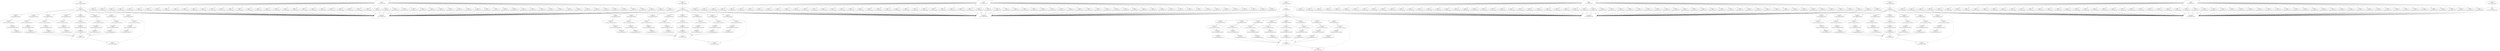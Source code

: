 digraph MoE_Baseline_TP8_PP2 {
	graph [bgcolor=white rankdir=TB]
	node [fontname=Arial fontsize=10]
	model_input [label="model_input\nModel Input\nGPU: 0-15\nIn: batch_size=1024, seq_len=10000, hidden_dim=8192\nOut: batch_size=1024, seq_len=10000, hidden_dim=8192" color=black shape=ellipse]
	layer0_stage0_input_reshape [label="layer0_stage0_input_reshape\nInput Reshape\nGPU: 0-7\nIn: batch_size=1024, seq_len=10000, hidden_dim=8192\nOut: batch_size=10240000, hidden_dim=8192" color=black shape=ellipse]
	layer0_stage0_qkv_proj_0 [label="layer0_stage0_qkv_proj_0\nQKV Projection (TP-0)\nGPU: 0\nIn: batch_size=10240000, hidden_dim=1024\nOut: batch_size=10240000, heads=2, head_dim=1536" color=black shape=rectangle]
	layer0_stage0_input_reshape -> layer0_stage0_qkv_proj_0 [label="" style=solid]
	layer0_stage0_qkv_proj_1 [label="layer0_stage0_qkv_proj_1\nQKV Projection (TP-1)\nGPU: 1\nIn: batch_size=10240000, hidden_dim=1024\nOut: batch_size=10240000, heads=2, head_dim=1536" color=black shape=rectangle]
	layer0_stage0_input_reshape -> layer0_stage0_qkv_proj_1 [label="" style=solid]
	layer0_stage0_qkv_proj_2 [label="layer0_stage0_qkv_proj_2\nQKV Projection (TP-2)\nGPU: 2\nIn: batch_size=10240000, hidden_dim=1024\nOut: batch_size=10240000, heads=2, head_dim=1536" color=black shape=rectangle]
	layer0_stage0_input_reshape -> layer0_stage0_qkv_proj_2 [label="" style=solid]
	layer0_stage0_qkv_proj_3 [label="layer0_stage0_qkv_proj_3\nQKV Projection (TP-3)\nGPU: 3\nIn: batch_size=10240000, hidden_dim=1024\nOut: batch_size=10240000, heads=2, head_dim=1536" color=black shape=rectangle]
	layer0_stage0_input_reshape -> layer0_stage0_qkv_proj_3 [label="" style=solid]
	layer0_stage0_qkv_proj_4 [label="layer0_stage0_qkv_proj_4\nQKV Projection (TP-4)\nGPU: 4\nIn: batch_size=10240000, hidden_dim=1024\nOut: batch_size=10240000, heads=2, head_dim=1536" color=black shape=rectangle]
	layer0_stage0_input_reshape -> layer0_stage0_qkv_proj_4 [label="" style=solid]
	layer0_stage0_qkv_proj_5 [label="layer0_stage0_qkv_proj_5\nQKV Projection (TP-5)\nGPU: 5\nIn: batch_size=10240000, hidden_dim=1024\nOut: batch_size=10240000, heads=2, head_dim=1536" color=black shape=rectangle]
	layer0_stage0_input_reshape -> layer0_stage0_qkv_proj_5 [label="" style=solid]
	layer0_stage0_qkv_proj_6 [label="layer0_stage0_qkv_proj_6\nQKV Projection (TP-6)\nGPU: 6\nIn: batch_size=10240000, hidden_dim=1024\nOut: batch_size=10240000, heads=2, head_dim=1536" color=black shape=rectangle]
	layer0_stage0_input_reshape -> layer0_stage0_qkv_proj_6 [label="" style=solid]
	layer0_stage0_qkv_proj_7 [label="layer0_stage0_qkv_proj_7\nQKV Projection (TP-7)\nGPU: 7\nIn: batch_size=10240000, hidden_dim=1024\nOut: batch_size=10240000, heads=2, head_dim=1536" color=black shape=rectangle]
	layer0_stage0_input_reshape -> layer0_stage0_qkv_proj_7 [label="" style=solid]
	layer0_stage0_qkv_reshape_0 [label="layer0_stage0_qkv_reshape_0\nQKV Reshape (TP-0)\nGPU: 0\nIn: batch_size=10240000, heads=2, head_dim=1536\nOut: batch_size=1024, seq_len=10000, heads=2, head_dim=512" color=black shape=ellipse]
	layer0_stage0_qkv_proj_0 -> layer0_stage0_qkv_reshape_0 [label="" style=solid]
	layer0_stage0_qkv_reshape_1 [label="layer0_stage0_qkv_reshape_1\nQKV Reshape (TP-1)\nGPU: 1\nIn: batch_size=10240000, heads=2, head_dim=1536\nOut: batch_size=1024, seq_len=10000, heads=2, head_dim=512" color=black shape=ellipse]
	layer0_stage0_qkv_proj_1 -> layer0_stage0_qkv_reshape_1 [label="" style=solid]
	layer0_stage0_qkv_reshape_2 [label="layer0_stage0_qkv_reshape_2\nQKV Reshape (TP-2)\nGPU: 2\nIn: batch_size=10240000, heads=2, head_dim=1536\nOut: batch_size=1024, seq_len=10000, heads=2, head_dim=512" color=black shape=ellipse]
	layer0_stage0_qkv_proj_2 -> layer0_stage0_qkv_reshape_2 [label="" style=solid]
	layer0_stage0_qkv_reshape_3 [label="layer0_stage0_qkv_reshape_3\nQKV Reshape (TP-3)\nGPU: 3\nIn: batch_size=10240000, heads=2, head_dim=1536\nOut: batch_size=1024, seq_len=10000, heads=2, head_dim=512" color=black shape=ellipse]
	layer0_stage0_qkv_proj_3 -> layer0_stage0_qkv_reshape_3 [label="" style=solid]
	layer0_stage0_qkv_reshape_4 [label="layer0_stage0_qkv_reshape_4\nQKV Reshape (TP-4)\nGPU: 4\nIn: batch_size=10240000, heads=2, head_dim=1536\nOut: batch_size=1024, seq_len=10000, heads=2, head_dim=512" color=black shape=ellipse]
	layer0_stage0_qkv_proj_4 -> layer0_stage0_qkv_reshape_4 [label="" style=solid]
	layer0_stage0_qkv_reshape_5 [label="layer0_stage0_qkv_reshape_5\nQKV Reshape (TP-5)\nGPU: 5\nIn: batch_size=10240000, heads=2, head_dim=1536\nOut: batch_size=1024, seq_len=10000, heads=2, head_dim=512" color=black shape=ellipse]
	layer0_stage0_qkv_proj_5 -> layer0_stage0_qkv_reshape_5 [label="" style=solid]
	layer0_stage0_qkv_reshape_6 [label="layer0_stage0_qkv_reshape_6\nQKV Reshape (TP-6)\nGPU: 6\nIn: batch_size=10240000, heads=2, head_dim=1536\nOut: batch_size=1024, seq_len=10000, heads=2, head_dim=512" color=black shape=ellipse]
	layer0_stage0_qkv_proj_6 -> layer0_stage0_qkv_reshape_6 [label="" style=solid]
	layer0_stage0_qkv_reshape_7 [label="layer0_stage0_qkv_reshape_7\nQKV Reshape (TP-7)\nGPU: 7\nIn: batch_size=10240000, heads=2, head_dim=1536\nOut: batch_size=1024, seq_len=10000, heads=2, head_dim=512" color=black shape=ellipse]
	layer0_stage0_qkv_proj_7 -> layer0_stage0_qkv_reshape_7 [label="" style=solid]
	layer0_stage0_attention_0 [label="layer0_stage0_attention_0\nMulti-Head Attention (TP-0)\nGPU: 0\nIn: batch_size=1024, seq_len=10000, heads=2, head_dim=512\nOut: batch_size=1024, seq_len=10000, heads=2, head_dim=512" color=black shape=rectangle]
	layer0_stage0_qkv_reshape_0 -> layer0_stage0_attention_0 [label="" style=solid]
	layer0_stage0_attention_1 [label="layer0_stage0_attention_1\nMulti-Head Attention (TP-1)\nGPU: 1\nIn: batch_size=1024, seq_len=10000, heads=2, head_dim=512\nOut: batch_size=1024, seq_len=10000, heads=2, head_dim=512" color=black shape=rectangle]
	layer0_stage0_qkv_reshape_1 -> layer0_stage0_attention_1 [label="" style=solid]
	layer0_stage0_attention_2 [label="layer0_stage0_attention_2\nMulti-Head Attention (TP-2)\nGPU: 2\nIn: batch_size=1024, seq_len=10000, heads=2, head_dim=512\nOut: batch_size=1024, seq_len=10000, heads=2, head_dim=512" color=black shape=rectangle]
	layer0_stage0_qkv_reshape_2 -> layer0_stage0_attention_2 [label="" style=solid]
	layer0_stage0_attention_3 [label="layer0_stage0_attention_3\nMulti-Head Attention (TP-3)\nGPU: 3\nIn: batch_size=1024, seq_len=10000, heads=2, head_dim=512\nOut: batch_size=1024, seq_len=10000, heads=2, head_dim=512" color=black shape=rectangle]
	layer0_stage0_qkv_reshape_3 -> layer0_stage0_attention_3 [label="" style=solid]
	layer0_stage0_attention_4 [label="layer0_stage0_attention_4\nMulti-Head Attention (TP-4)\nGPU: 4\nIn: batch_size=1024, seq_len=10000, heads=2, head_dim=512\nOut: batch_size=1024, seq_len=10000, heads=2, head_dim=512" color=black shape=rectangle]
	layer0_stage0_qkv_reshape_4 -> layer0_stage0_attention_4 [label="" style=solid]
	layer0_stage0_attention_5 [label="layer0_stage0_attention_5\nMulti-Head Attention (TP-5)\nGPU: 5\nIn: batch_size=1024, seq_len=10000, heads=2, head_dim=512\nOut: batch_size=1024, seq_len=10000, heads=2, head_dim=512" color=black shape=rectangle]
	layer0_stage0_qkv_reshape_5 -> layer0_stage0_attention_5 [label="" style=solid]
	layer0_stage0_attention_6 [label="layer0_stage0_attention_6\nMulti-Head Attention (TP-6)\nGPU: 6\nIn: batch_size=1024, seq_len=10000, heads=2, head_dim=512\nOut: batch_size=1024, seq_len=10000, heads=2, head_dim=512" color=black shape=rectangle]
	layer0_stage0_qkv_reshape_6 -> layer0_stage0_attention_6 [label="" style=solid]
	layer0_stage0_attention_7 [label="layer0_stage0_attention_7\nMulti-Head Attention (TP-7)\nGPU: 7\nIn: batch_size=1024, seq_len=10000, heads=2, head_dim=512\nOut: batch_size=1024, seq_len=10000, heads=2, head_dim=512" color=black shape=rectangle]
	layer0_stage0_qkv_reshape_7 -> layer0_stage0_attention_7 [label="" style=solid]
	layer0_stage0_output_proj_0 [label="layer0_stage0_output_proj_0\nOutput Projection (TP-0)\nGPU: 0\nIn: batch_size=1024, seq_len=10000, heads=2, head_dim=512\nOut: batch_size=10240000, hidden_dim=1024" color=black shape=rectangle]
	layer0_stage0_attention_0 -> layer0_stage0_output_proj_0 [label="" style=solid]
	layer0_stage0_output_proj_1 [label="layer0_stage0_output_proj_1\nOutput Projection (TP-1)\nGPU: 1\nIn: batch_size=1024, seq_len=10000, heads=2, head_dim=512\nOut: batch_size=10240000, hidden_dim=1024" color=black shape=rectangle]
	layer0_stage0_attention_1 -> layer0_stage0_output_proj_1 [label="" style=solid]
	layer0_stage0_output_proj_2 [label="layer0_stage0_output_proj_2\nOutput Projection (TP-2)\nGPU: 2\nIn: batch_size=1024, seq_len=10000, heads=2, head_dim=512\nOut: batch_size=10240000, hidden_dim=1024" color=black shape=rectangle]
	layer0_stage0_attention_2 -> layer0_stage0_output_proj_2 [label="" style=solid]
	layer0_stage0_output_proj_3 [label="layer0_stage0_output_proj_3\nOutput Projection (TP-3)\nGPU: 3\nIn: batch_size=1024, seq_len=10000, heads=2, head_dim=512\nOut: batch_size=10240000, hidden_dim=1024" color=black shape=rectangle]
	layer0_stage0_attention_3 -> layer0_stage0_output_proj_3 [label="" style=solid]
	layer0_stage0_output_proj_4 [label="layer0_stage0_output_proj_4\nOutput Projection (TP-4)\nGPU: 4\nIn: batch_size=1024, seq_len=10000, heads=2, head_dim=512\nOut: batch_size=10240000, hidden_dim=1024" color=black shape=rectangle]
	layer0_stage0_attention_4 -> layer0_stage0_output_proj_4 [label="" style=solid]
	layer0_stage0_output_proj_5 [label="layer0_stage0_output_proj_5\nOutput Projection (TP-5)\nGPU: 5\nIn: batch_size=1024, seq_len=10000, heads=2, head_dim=512\nOut: batch_size=10240000, hidden_dim=1024" color=black shape=rectangle]
	layer0_stage0_attention_5 -> layer0_stage0_output_proj_5 [label="" style=solid]
	layer0_stage0_output_proj_6 [label="layer0_stage0_output_proj_6\nOutput Projection (TP-6)\nGPU: 6\nIn: batch_size=1024, seq_len=10000, heads=2, head_dim=512\nOut: batch_size=10240000, hidden_dim=1024" color=black shape=rectangle]
	layer0_stage0_attention_6 -> layer0_stage0_output_proj_6 [label="" style=solid]
	layer0_stage0_output_proj_7 [label="layer0_stage0_output_proj_7\nOutput Projection (TP-7)\nGPU: 7\nIn: batch_size=1024, seq_len=10000, heads=2, head_dim=512\nOut: batch_size=10240000, hidden_dim=1024" color=black shape=rectangle]
	layer0_stage0_attention_7 -> layer0_stage0_output_proj_7 [label="" style=solid]
	layer0_stage0_attention_allreduce [label="layer0_stage0_attention_allreduce\nAll-Reduce Sum\nGPU: 0-7\nIn: batch_size=10240000, hidden_dim=1024 (x8)\nOut: batch_size=10240000, hidden_dim=8192" color=black shape=parallelogram]
	layer0_stage0_output_proj_0 -> layer0_stage0_attention_allreduce [label="" style=solid]
	layer0_stage0_output_proj_1 -> layer0_stage0_attention_allreduce [label="" style=solid]
	layer0_stage0_output_proj_2 -> layer0_stage0_attention_allreduce [label="" style=solid]
	layer0_stage0_output_proj_3 -> layer0_stage0_attention_allreduce [label="" style=solid]
	layer0_stage0_output_proj_4 -> layer0_stage0_attention_allreduce [label="" style=solid]
	layer0_stage0_output_proj_5 -> layer0_stage0_attention_allreduce [label="" style=solid]
	layer0_stage0_output_proj_6 -> layer0_stage0_attention_allreduce [label="" style=solid]
	layer0_stage0_output_proj_7 -> layer0_stage0_attention_allreduce [label="" style=solid]
	layer0_stage0_attention_residual [label="layer0_stage0_attention_residual\nResidual Add\nGPU: 0-7\nIn: batch_size=10240000, hidden_dim=8192 (x2)\nOut: batch_size=10240000, hidden_dim=8192" color=black shape=ellipse]
	layer0_stage0_input_reshape -> layer0_stage0_attention_residual [label="" style=dashed]
	layer0_stage0_attention_allreduce -> layer0_stage0_attention_residual [label="" style=solid]
	layer0_stage0_gating [label="layer0_stage0_gating\nGating Network\nGPU: 0-7\nIn: batch_size=10240000, hidden_dim=8192\nOut: batch_size=10240000, num_experts=16" color=black shape=parallelogram]
	layer0_stage0_expert_0_gpu0 [label="layer0_stage0_expert_0_gpu0\nExpert 0\nGPU: 0\nIn: batch_size=640000, hidden_dim=8192\nOut: batch_size=640000, hidden_dim=8192" color=black shape=rectangle]
	layer0_stage0_gating -> layer0_stage0_expert_0_gpu0 [label="" style=dashed]
	layer0_stage0_expert_1_gpu0 [label="layer0_stage0_expert_1_gpu0\nExpert 1\nGPU: 0\nIn: batch_size=640000, hidden_dim=8192\nOut: batch_size=640000, hidden_dim=8192" color=black shape=rectangle]
	layer0_stage0_gating -> layer0_stage0_expert_1_gpu0 [label="" style=dashed]
	layer0_stage0_expert_2_gpu0 [label="layer0_stage0_expert_2_gpu0\nExpert 2\nGPU: 0\nIn: batch_size=640000, hidden_dim=8192\nOut: batch_size=640000, hidden_dim=8192" color=black shape=rectangle]
	layer0_stage0_gating -> layer0_stage0_expert_2_gpu0 [label="" style=dashed]
	layer0_stage0_expert_3_gpu0 [label="layer0_stage0_expert_3_gpu0\nExpert 3\nGPU: 0\nIn: batch_size=640000, hidden_dim=8192\nOut: batch_size=640000, hidden_dim=8192" color=black shape=rectangle]
	layer0_stage0_gating -> layer0_stage0_expert_3_gpu0 [label="" style=dashed]
	layer0_stage0_expert_4_gpu0 [label="layer0_stage0_expert_4_gpu0\nExpert 4\nGPU: 0\nIn: batch_size=640000, hidden_dim=8192\nOut: batch_size=640000, hidden_dim=8192" color=black shape=rectangle]
	layer0_stage0_gating -> layer0_stage0_expert_4_gpu0 [label="" style=dashed]
	layer0_stage0_expert_5_gpu0 [label="layer0_stage0_expert_5_gpu0\nExpert 5\nGPU: 0\nIn: batch_size=640000, hidden_dim=8192\nOut: batch_size=640000, hidden_dim=8192" color=black shape=rectangle]
	layer0_stage0_gating -> layer0_stage0_expert_5_gpu0 [label="" style=dashed]
	layer0_stage0_expert_6_gpu0 [label="layer0_stage0_expert_6_gpu0\nExpert 6\nGPU: 0\nIn: batch_size=640000, hidden_dim=8192\nOut: batch_size=640000, hidden_dim=8192" color=black shape=rectangle]
	layer0_stage0_gating -> layer0_stage0_expert_6_gpu0 [label="" style=dashed]
	layer0_stage0_expert_7_gpu0 [label="layer0_stage0_expert_7_gpu0\nExpert 7\nGPU: 0\nIn: batch_size=640000, hidden_dim=8192\nOut: batch_size=640000, hidden_dim=8192" color=black shape=rectangle]
	layer0_stage0_gating -> layer0_stage0_expert_7_gpu0 [label="" style=dashed]
	layer0_stage0_expert_8_gpu1 [label="layer0_stage0_expert_8_gpu1\nExpert 8\nGPU: 1\nIn: batch_size=640000, hidden_dim=8192\nOut: batch_size=640000, hidden_dim=8192" color=black shape=rectangle]
	layer0_stage0_gating -> layer0_stage0_expert_8_gpu1 [label="" style=dashed]
	layer0_stage0_expert_9_gpu1 [label="layer0_stage0_expert_9_gpu1\nExpert 9\nGPU: 1\nIn: batch_size=640000, hidden_dim=8192\nOut: batch_size=640000, hidden_dim=8192" color=black shape=rectangle]
	layer0_stage0_gating -> layer0_stage0_expert_9_gpu1 [label="" style=dashed]
	layer0_stage0_expert_10_gpu1 [label="layer0_stage0_expert_10_gpu1\nExpert 10\nGPU: 1\nIn: batch_size=640000, hidden_dim=8192\nOut: batch_size=640000, hidden_dim=8192" color=black shape=rectangle]
	layer0_stage0_gating -> layer0_stage0_expert_10_gpu1 [label="" style=dashed]
	layer0_stage0_expert_11_gpu1 [label="layer0_stage0_expert_11_gpu1\nExpert 11\nGPU: 1\nIn: batch_size=640000, hidden_dim=8192\nOut: batch_size=640000, hidden_dim=8192" color=black shape=rectangle]
	layer0_stage0_gating -> layer0_stage0_expert_11_gpu1 [label="" style=dashed]
	layer0_stage0_expert_12_gpu1 [label="layer0_stage0_expert_12_gpu1\nExpert 12\nGPU: 1\nIn: batch_size=640000, hidden_dim=8192\nOut: batch_size=640000, hidden_dim=8192" color=black shape=rectangle]
	layer0_stage0_gating -> layer0_stage0_expert_12_gpu1 [label="" style=dashed]
	layer0_stage0_expert_13_gpu1 [label="layer0_stage0_expert_13_gpu1\nExpert 13\nGPU: 1\nIn: batch_size=640000, hidden_dim=8192\nOut: batch_size=640000, hidden_dim=8192" color=black shape=rectangle]
	layer0_stage0_gating -> layer0_stage0_expert_13_gpu1 [label="" style=dashed]
	layer0_stage0_expert_14_gpu1 [label="layer0_stage0_expert_14_gpu1\nExpert 14\nGPU: 1\nIn: batch_size=640000, hidden_dim=8192\nOut: batch_size=640000, hidden_dim=8192" color=black shape=rectangle]
	layer0_stage0_gating -> layer0_stage0_expert_14_gpu1 [label="" style=dashed]
	layer0_stage0_expert_15_gpu1 [label="layer0_stage0_expert_15_gpu1\nExpert 15\nGPU: 1\nIn: batch_size=640000, hidden_dim=8192\nOut: batch_size=640000, hidden_dim=8192" color=black shape=rectangle]
	layer0_stage0_gating -> layer0_stage0_expert_15_gpu1 [label="" style=dashed]
	layer0_stage0_expert_16_gpu2 [label="layer0_stage0_expert_16_gpu2\nExpert 16\nGPU: 2\nIn: batch_size=640000, hidden_dim=8192\nOut: batch_size=640000, hidden_dim=8192" color=black shape=rectangle]
	layer0_stage0_gating -> layer0_stage0_expert_16_gpu2 [label="" style=dashed]
	layer0_stage0_expert_17_gpu2 [label="layer0_stage0_expert_17_gpu2\nExpert 17\nGPU: 2\nIn: batch_size=640000, hidden_dim=8192\nOut: batch_size=640000, hidden_dim=8192" color=black shape=rectangle]
	layer0_stage0_gating -> layer0_stage0_expert_17_gpu2 [label="" style=dashed]
	layer0_stage0_expert_18_gpu2 [label="layer0_stage0_expert_18_gpu2\nExpert 18\nGPU: 2\nIn: batch_size=640000, hidden_dim=8192\nOut: batch_size=640000, hidden_dim=8192" color=black shape=rectangle]
	layer0_stage0_gating -> layer0_stage0_expert_18_gpu2 [label="" style=dashed]
	layer0_stage0_expert_19_gpu2 [label="layer0_stage0_expert_19_gpu2\nExpert 19\nGPU: 2\nIn: batch_size=640000, hidden_dim=8192\nOut: batch_size=640000, hidden_dim=8192" color=black shape=rectangle]
	layer0_stage0_gating -> layer0_stage0_expert_19_gpu2 [label="" style=dashed]
	layer0_stage0_expert_20_gpu2 [label="layer0_stage0_expert_20_gpu2\nExpert 20\nGPU: 2\nIn: batch_size=640000, hidden_dim=8192\nOut: batch_size=640000, hidden_dim=8192" color=black shape=rectangle]
	layer0_stage0_gating -> layer0_stage0_expert_20_gpu2 [label="" style=dashed]
	layer0_stage0_expert_21_gpu2 [label="layer0_stage0_expert_21_gpu2\nExpert 21\nGPU: 2\nIn: batch_size=640000, hidden_dim=8192\nOut: batch_size=640000, hidden_dim=8192" color=black shape=rectangle]
	layer0_stage0_gating -> layer0_stage0_expert_21_gpu2 [label="" style=dashed]
	layer0_stage0_expert_22_gpu2 [label="layer0_stage0_expert_22_gpu2\nExpert 22\nGPU: 2\nIn: batch_size=640000, hidden_dim=8192\nOut: batch_size=640000, hidden_dim=8192" color=black shape=rectangle]
	layer0_stage0_gating -> layer0_stage0_expert_22_gpu2 [label="" style=dashed]
	layer0_stage0_expert_23_gpu2 [label="layer0_stage0_expert_23_gpu2\nExpert 23\nGPU: 2\nIn: batch_size=640000, hidden_dim=8192\nOut: batch_size=640000, hidden_dim=8192" color=black shape=rectangle]
	layer0_stage0_gating -> layer0_stage0_expert_23_gpu2 [label="" style=dashed]
	layer0_stage0_expert_24_gpu3 [label="layer0_stage0_expert_24_gpu3\nExpert 24\nGPU: 3\nIn: batch_size=640000, hidden_dim=8192\nOut: batch_size=640000, hidden_dim=8192" color=black shape=rectangle]
	layer0_stage0_gating -> layer0_stage0_expert_24_gpu3 [label="" style=dashed]
	layer0_stage0_expert_25_gpu3 [label="layer0_stage0_expert_25_gpu3\nExpert 25\nGPU: 3\nIn: batch_size=640000, hidden_dim=8192\nOut: batch_size=640000, hidden_dim=8192" color=black shape=rectangle]
	layer0_stage0_gating -> layer0_stage0_expert_25_gpu3 [label="" style=dashed]
	layer0_stage0_expert_26_gpu3 [label="layer0_stage0_expert_26_gpu3\nExpert 26\nGPU: 3\nIn: batch_size=640000, hidden_dim=8192\nOut: batch_size=640000, hidden_dim=8192" color=black shape=rectangle]
	layer0_stage0_gating -> layer0_stage0_expert_26_gpu3 [label="" style=dashed]
	layer0_stage0_expert_27_gpu3 [label="layer0_stage0_expert_27_gpu3\nExpert 27\nGPU: 3\nIn: batch_size=640000, hidden_dim=8192\nOut: batch_size=640000, hidden_dim=8192" color=black shape=rectangle]
	layer0_stage0_gating -> layer0_stage0_expert_27_gpu3 [label="" style=dashed]
	layer0_stage0_expert_28_gpu3 [label="layer0_stage0_expert_28_gpu3\nExpert 28\nGPU: 3\nIn: batch_size=640000, hidden_dim=8192\nOut: batch_size=640000, hidden_dim=8192" color=black shape=rectangle]
	layer0_stage0_gating -> layer0_stage0_expert_28_gpu3 [label="" style=dashed]
	layer0_stage0_expert_29_gpu3 [label="layer0_stage0_expert_29_gpu3\nExpert 29\nGPU: 3\nIn: batch_size=640000, hidden_dim=8192\nOut: batch_size=640000, hidden_dim=8192" color=black shape=rectangle]
	layer0_stage0_gating -> layer0_stage0_expert_29_gpu3 [label="" style=dashed]
	layer0_stage0_expert_30_gpu3 [label="layer0_stage0_expert_30_gpu3\nExpert 30\nGPU: 3\nIn: batch_size=640000, hidden_dim=8192\nOut: batch_size=640000, hidden_dim=8192" color=black shape=rectangle]
	layer0_stage0_gating -> layer0_stage0_expert_30_gpu3 [label="" style=dashed]
	layer0_stage0_expert_31_gpu3 [label="layer0_stage0_expert_31_gpu3\nExpert 31\nGPU: 3\nIn: batch_size=640000, hidden_dim=8192\nOut: batch_size=640000, hidden_dim=8192" color=black shape=rectangle]
	layer0_stage0_gating -> layer0_stage0_expert_31_gpu3 [label="" style=dashed]
	layer0_stage0_expert_32_gpu4 [label="layer0_stage0_expert_32_gpu4\nExpert 32\nGPU: 4\nIn: batch_size=640000, hidden_dim=8192\nOut: batch_size=640000, hidden_dim=8192" color=black shape=rectangle]
	layer0_stage0_gating -> layer0_stage0_expert_32_gpu4 [label="" style=dashed]
	layer0_stage0_expert_33_gpu4 [label="layer0_stage0_expert_33_gpu4\nExpert 33\nGPU: 4\nIn: batch_size=640000, hidden_dim=8192\nOut: batch_size=640000, hidden_dim=8192" color=black shape=rectangle]
	layer0_stage0_gating -> layer0_stage0_expert_33_gpu4 [label="" style=dashed]
	layer0_stage0_expert_34_gpu4 [label="layer0_stage0_expert_34_gpu4\nExpert 34\nGPU: 4\nIn: batch_size=640000, hidden_dim=8192\nOut: batch_size=640000, hidden_dim=8192" color=black shape=rectangle]
	layer0_stage0_gating -> layer0_stage0_expert_34_gpu4 [label="" style=dashed]
	layer0_stage0_expert_35_gpu4 [label="layer0_stage0_expert_35_gpu4\nExpert 35\nGPU: 4\nIn: batch_size=640000, hidden_dim=8192\nOut: batch_size=640000, hidden_dim=8192" color=black shape=rectangle]
	layer0_stage0_gating -> layer0_stage0_expert_35_gpu4 [label="" style=dashed]
	layer0_stage0_expert_36_gpu4 [label="layer0_stage0_expert_36_gpu4\nExpert 36\nGPU: 4\nIn: batch_size=640000, hidden_dim=8192\nOut: batch_size=640000, hidden_dim=8192" color=black shape=rectangle]
	layer0_stage0_gating -> layer0_stage0_expert_36_gpu4 [label="" style=dashed]
	layer0_stage0_expert_37_gpu4 [label="layer0_stage0_expert_37_gpu4\nExpert 37\nGPU: 4\nIn: batch_size=640000, hidden_dim=8192\nOut: batch_size=640000, hidden_dim=8192" color=black shape=rectangle]
	layer0_stage0_gating -> layer0_stage0_expert_37_gpu4 [label="" style=dashed]
	layer0_stage0_expert_38_gpu4 [label="layer0_stage0_expert_38_gpu4\nExpert 38\nGPU: 4\nIn: batch_size=640000, hidden_dim=8192\nOut: batch_size=640000, hidden_dim=8192" color=black shape=rectangle]
	layer0_stage0_gating -> layer0_stage0_expert_38_gpu4 [label="" style=dashed]
	layer0_stage0_expert_39_gpu4 [label="layer0_stage0_expert_39_gpu4\nExpert 39\nGPU: 4\nIn: batch_size=640000, hidden_dim=8192\nOut: batch_size=640000, hidden_dim=8192" color=black shape=rectangle]
	layer0_stage0_gating -> layer0_stage0_expert_39_gpu4 [label="" style=dashed]
	layer0_stage0_expert_40_gpu5 [label="layer0_stage0_expert_40_gpu5\nExpert 40\nGPU: 5\nIn: batch_size=640000, hidden_dim=8192\nOut: batch_size=640000, hidden_dim=8192" color=black shape=rectangle]
	layer0_stage0_gating -> layer0_stage0_expert_40_gpu5 [label="" style=dashed]
	layer0_stage0_expert_41_gpu5 [label="layer0_stage0_expert_41_gpu5\nExpert 41\nGPU: 5\nIn: batch_size=640000, hidden_dim=8192\nOut: batch_size=640000, hidden_dim=8192" color=black shape=rectangle]
	layer0_stage0_gating -> layer0_stage0_expert_41_gpu5 [label="" style=dashed]
	layer0_stage0_expert_42_gpu5 [label="layer0_stage0_expert_42_gpu5\nExpert 42\nGPU: 5\nIn: batch_size=640000, hidden_dim=8192\nOut: batch_size=640000, hidden_dim=8192" color=black shape=rectangle]
	layer0_stage0_gating -> layer0_stage0_expert_42_gpu5 [label="" style=dashed]
	layer0_stage0_expert_43_gpu5 [label="layer0_stage0_expert_43_gpu5\nExpert 43\nGPU: 5\nIn: batch_size=640000, hidden_dim=8192\nOut: batch_size=640000, hidden_dim=8192" color=black shape=rectangle]
	layer0_stage0_gating -> layer0_stage0_expert_43_gpu5 [label="" style=dashed]
	layer0_stage0_expert_44_gpu5 [label="layer0_stage0_expert_44_gpu5\nExpert 44\nGPU: 5\nIn: batch_size=640000, hidden_dim=8192\nOut: batch_size=640000, hidden_dim=8192" color=black shape=rectangle]
	layer0_stage0_gating -> layer0_stage0_expert_44_gpu5 [label="" style=dashed]
	layer0_stage0_expert_45_gpu5 [label="layer0_stage0_expert_45_gpu5\nExpert 45\nGPU: 5\nIn: batch_size=640000, hidden_dim=8192\nOut: batch_size=640000, hidden_dim=8192" color=black shape=rectangle]
	layer0_stage0_gating -> layer0_stage0_expert_45_gpu5 [label="" style=dashed]
	layer0_stage0_expert_46_gpu5 [label="layer0_stage0_expert_46_gpu5\nExpert 46\nGPU: 5\nIn: batch_size=640000, hidden_dim=8192\nOut: batch_size=640000, hidden_dim=8192" color=black shape=rectangle]
	layer0_stage0_gating -> layer0_stage0_expert_46_gpu5 [label="" style=dashed]
	layer0_stage0_expert_47_gpu5 [label="layer0_stage0_expert_47_gpu5\nExpert 47\nGPU: 5\nIn: batch_size=640000, hidden_dim=8192\nOut: batch_size=640000, hidden_dim=8192" color=black shape=rectangle]
	layer0_stage0_gating -> layer0_stage0_expert_47_gpu5 [label="" style=dashed]
	layer0_stage0_expert_48_gpu6 [label="layer0_stage0_expert_48_gpu6\nExpert 48\nGPU: 6\nIn: batch_size=640000, hidden_dim=8192\nOut: batch_size=640000, hidden_dim=8192" color=black shape=rectangle]
	layer0_stage0_gating -> layer0_stage0_expert_48_gpu6 [label="" style=dashed]
	layer0_stage0_expert_49_gpu6 [label="layer0_stage0_expert_49_gpu6\nExpert 49\nGPU: 6\nIn: batch_size=640000, hidden_dim=8192\nOut: batch_size=640000, hidden_dim=8192" color=black shape=rectangle]
	layer0_stage0_gating -> layer0_stage0_expert_49_gpu6 [label="" style=dashed]
	layer0_stage0_expert_50_gpu6 [label="layer0_stage0_expert_50_gpu6\nExpert 50\nGPU: 6\nIn: batch_size=640000, hidden_dim=8192\nOut: batch_size=640000, hidden_dim=8192" color=black shape=rectangle]
	layer0_stage0_gating -> layer0_stage0_expert_50_gpu6 [label="" style=dashed]
	layer0_stage0_expert_51_gpu6 [label="layer0_stage0_expert_51_gpu6\nExpert 51\nGPU: 6\nIn: batch_size=640000, hidden_dim=8192\nOut: batch_size=640000, hidden_dim=8192" color=black shape=rectangle]
	layer0_stage0_gating -> layer0_stage0_expert_51_gpu6 [label="" style=dashed]
	layer0_stage0_expert_52_gpu6 [label="layer0_stage0_expert_52_gpu6\nExpert 52\nGPU: 6\nIn: batch_size=640000, hidden_dim=8192\nOut: batch_size=640000, hidden_dim=8192" color=black shape=rectangle]
	layer0_stage0_gating -> layer0_stage0_expert_52_gpu6 [label="" style=dashed]
	layer0_stage0_expert_53_gpu6 [label="layer0_stage0_expert_53_gpu6\nExpert 53\nGPU: 6\nIn: batch_size=640000, hidden_dim=8192\nOut: batch_size=640000, hidden_dim=8192" color=black shape=rectangle]
	layer0_stage0_gating -> layer0_stage0_expert_53_gpu6 [label="" style=dashed]
	layer0_stage0_expert_54_gpu6 [label="layer0_stage0_expert_54_gpu6\nExpert 54\nGPU: 6\nIn: batch_size=640000, hidden_dim=8192\nOut: batch_size=640000, hidden_dim=8192" color=black shape=rectangle]
	layer0_stage0_gating -> layer0_stage0_expert_54_gpu6 [label="" style=dashed]
	layer0_stage0_expert_55_gpu6 [label="layer0_stage0_expert_55_gpu6\nExpert 55\nGPU: 6\nIn: batch_size=640000, hidden_dim=8192\nOut: batch_size=640000, hidden_dim=8192" color=black shape=rectangle]
	layer0_stage0_gating -> layer0_stage0_expert_55_gpu6 [label="" style=dashed]
	layer0_stage0_expert_56_gpu7 [label="layer0_stage0_expert_56_gpu7\nExpert 56\nGPU: 7\nIn: batch_size=640000, hidden_dim=8192\nOut: batch_size=640000, hidden_dim=8192" color=black shape=rectangle]
	layer0_stage0_gating -> layer0_stage0_expert_56_gpu7 [label="" style=dashed]
	layer0_stage0_expert_57_gpu7 [label="layer0_stage0_expert_57_gpu7\nExpert 57\nGPU: 7\nIn: batch_size=640000, hidden_dim=8192\nOut: batch_size=640000, hidden_dim=8192" color=black shape=rectangle]
	layer0_stage0_gating -> layer0_stage0_expert_57_gpu7 [label="" style=dashed]
	layer0_stage0_expert_58_gpu7 [label="layer0_stage0_expert_58_gpu7\nExpert 58\nGPU: 7\nIn: batch_size=640000, hidden_dim=8192\nOut: batch_size=640000, hidden_dim=8192" color=black shape=rectangle]
	layer0_stage0_gating -> layer0_stage0_expert_58_gpu7 [label="" style=dashed]
	layer0_stage0_expert_59_gpu7 [label="layer0_stage0_expert_59_gpu7\nExpert 59\nGPU: 7\nIn: batch_size=640000, hidden_dim=8192\nOut: batch_size=640000, hidden_dim=8192" color=black shape=rectangle]
	layer0_stage0_gating -> layer0_stage0_expert_59_gpu7 [label="" style=dashed]
	layer0_stage0_expert_60_gpu7 [label="layer0_stage0_expert_60_gpu7\nExpert 60\nGPU: 7\nIn: batch_size=640000, hidden_dim=8192\nOut: batch_size=640000, hidden_dim=8192" color=black shape=rectangle]
	layer0_stage0_gating -> layer0_stage0_expert_60_gpu7 [label="" style=dashed]
	layer0_stage0_expert_61_gpu7 [label="layer0_stage0_expert_61_gpu7\nExpert 61\nGPU: 7\nIn: batch_size=640000, hidden_dim=8192\nOut: batch_size=640000, hidden_dim=8192" color=black shape=rectangle]
	layer0_stage0_gating -> layer0_stage0_expert_61_gpu7 [label="" style=dashed]
	layer0_stage0_expert_62_gpu7 [label="layer0_stage0_expert_62_gpu7\nExpert 62\nGPU: 7\nIn: batch_size=640000, hidden_dim=8192\nOut: batch_size=640000, hidden_dim=8192" color=black shape=rectangle]
	layer0_stage0_gating -> layer0_stage0_expert_62_gpu7 [label="" style=dashed]
	layer0_stage0_expert_63_gpu7 [label="layer0_stage0_expert_63_gpu7\nExpert 63\nGPU: 7\nIn: batch_size=640000, hidden_dim=8192\nOut: batch_size=640000, hidden_dim=8192" color=black shape=rectangle]
	layer0_stage0_gating -> layer0_stage0_expert_63_gpu7 [label="" style=dashed]
	layer0_stage0_expert_aggregate [label="layer0_stage0_expert_aggregate\nExpert Output Aggregation\nGPU: 0-7\nIn: batch_size=10240000, hidden_dim=8192 (x16)\nOut: batch_size=10240000, hidden_dim=8192" color=black shape=parallelogram]
	layer0_stage0_expert_0_gpu0 -> layer0_stage0_expert_aggregate [label="" style=solid]
	layer0_stage0_expert_1_gpu0 -> layer0_stage0_expert_aggregate [label="" style=solid]
	layer0_stage0_expert_2_gpu0 -> layer0_stage0_expert_aggregate [label="" style=solid]
	layer0_stage0_expert_3_gpu0 -> layer0_stage0_expert_aggregate [label="" style=solid]
	layer0_stage0_expert_4_gpu0 -> layer0_stage0_expert_aggregate [label="" style=solid]
	layer0_stage0_expert_5_gpu0 -> layer0_stage0_expert_aggregate [label="" style=solid]
	layer0_stage0_expert_6_gpu0 -> layer0_stage0_expert_aggregate [label="" style=solid]
	layer0_stage0_expert_7_gpu0 -> layer0_stage0_expert_aggregate [label="" style=solid]
	layer0_stage0_expert_8_gpu1 -> layer0_stage0_expert_aggregate [label="" style=solid]
	layer0_stage0_expert_9_gpu1 -> layer0_stage0_expert_aggregate [label="" style=solid]
	layer0_stage0_expert_10_gpu1 -> layer0_stage0_expert_aggregate [label="" style=solid]
	layer0_stage0_expert_11_gpu1 -> layer0_stage0_expert_aggregate [label="" style=solid]
	layer0_stage0_expert_12_gpu1 -> layer0_stage0_expert_aggregate [label="" style=solid]
	layer0_stage0_expert_13_gpu1 -> layer0_stage0_expert_aggregate [label="" style=solid]
	layer0_stage0_expert_14_gpu1 -> layer0_stage0_expert_aggregate [label="" style=solid]
	layer0_stage0_expert_15_gpu1 -> layer0_stage0_expert_aggregate [label="" style=solid]
	layer0_stage0_expert_16_gpu2 -> layer0_stage0_expert_aggregate [label="" style=solid]
	layer0_stage0_expert_17_gpu2 -> layer0_stage0_expert_aggregate [label="" style=solid]
	layer0_stage0_expert_18_gpu2 -> layer0_stage0_expert_aggregate [label="" style=solid]
	layer0_stage0_expert_19_gpu2 -> layer0_stage0_expert_aggregate [label="" style=solid]
	layer0_stage0_expert_20_gpu2 -> layer0_stage0_expert_aggregate [label="" style=solid]
	layer0_stage0_expert_21_gpu2 -> layer0_stage0_expert_aggregate [label="" style=solid]
	layer0_stage0_expert_22_gpu2 -> layer0_stage0_expert_aggregate [label="" style=solid]
	layer0_stage0_expert_23_gpu2 -> layer0_stage0_expert_aggregate [label="" style=solid]
	layer0_stage0_expert_24_gpu3 -> layer0_stage0_expert_aggregate [label="" style=solid]
	layer0_stage0_expert_25_gpu3 -> layer0_stage0_expert_aggregate [label="" style=solid]
	layer0_stage0_expert_26_gpu3 -> layer0_stage0_expert_aggregate [label="" style=solid]
	layer0_stage0_expert_27_gpu3 -> layer0_stage0_expert_aggregate [label="" style=solid]
	layer0_stage0_expert_28_gpu3 -> layer0_stage0_expert_aggregate [label="" style=solid]
	layer0_stage0_expert_29_gpu3 -> layer0_stage0_expert_aggregate [label="" style=solid]
	layer0_stage0_expert_30_gpu3 -> layer0_stage0_expert_aggregate [label="" style=solid]
	layer0_stage0_expert_31_gpu3 -> layer0_stage0_expert_aggregate [label="" style=solid]
	layer0_stage0_expert_32_gpu4 -> layer0_stage0_expert_aggregate [label="" style=solid]
	layer0_stage0_expert_33_gpu4 -> layer0_stage0_expert_aggregate [label="" style=solid]
	layer0_stage0_expert_34_gpu4 -> layer0_stage0_expert_aggregate [label="" style=solid]
	layer0_stage0_expert_35_gpu4 -> layer0_stage0_expert_aggregate [label="" style=solid]
	layer0_stage0_expert_36_gpu4 -> layer0_stage0_expert_aggregate [label="" style=solid]
	layer0_stage0_expert_37_gpu4 -> layer0_stage0_expert_aggregate [label="" style=solid]
	layer0_stage0_expert_38_gpu4 -> layer0_stage0_expert_aggregate [label="" style=solid]
	layer0_stage0_expert_39_gpu4 -> layer0_stage0_expert_aggregate [label="" style=solid]
	layer0_stage0_expert_40_gpu5 -> layer0_stage0_expert_aggregate [label="" style=solid]
	layer0_stage0_expert_41_gpu5 -> layer0_stage0_expert_aggregate [label="" style=solid]
	layer0_stage0_expert_42_gpu5 -> layer0_stage0_expert_aggregate [label="" style=solid]
	layer0_stage0_expert_43_gpu5 -> layer0_stage0_expert_aggregate [label="" style=solid]
	layer0_stage0_expert_44_gpu5 -> layer0_stage0_expert_aggregate [label="" style=solid]
	layer0_stage0_expert_45_gpu5 -> layer0_stage0_expert_aggregate [label="" style=solid]
	layer0_stage0_expert_46_gpu5 -> layer0_stage0_expert_aggregate [label="" style=solid]
	layer0_stage0_expert_47_gpu5 -> layer0_stage0_expert_aggregate [label="" style=solid]
	layer0_stage0_expert_48_gpu6 -> layer0_stage0_expert_aggregate [label="" style=solid]
	layer0_stage0_expert_49_gpu6 -> layer0_stage0_expert_aggregate [label="" style=solid]
	layer0_stage0_expert_50_gpu6 -> layer0_stage0_expert_aggregate [label="" style=solid]
	layer0_stage0_expert_51_gpu6 -> layer0_stage0_expert_aggregate [label="" style=solid]
	layer0_stage0_expert_52_gpu6 -> layer0_stage0_expert_aggregate [label="" style=solid]
	layer0_stage0_expert_53_gpu6 -> layer0_stage0_expert_aggregate [label="" style=solid]
	layer0_stage0_expert_54_gpu6 -> layer0_stage0_expert_aggregate [label="" style=solid]
	layer0_stage0_expert_55_gpu6 -> layer0_stage0_expert_aggregate [label="" style=solid]
	layer0_stage0_expert_56_gpu7 -> layer0_stage0_expert_aggregate [label="" style=solid]
	layer0_stage0_expert_57_gpu7 -> layer0_stage0_expert_aggregate [label="" style=solid]
	layer0_stage0_expert_58_gpu7 -> layer0_stage0_expert_aggregate [label="" style=solid]
	layer0_stage0_expert_59_gpu7 -> layer0_stage0_expert_aggregate [label="" style=solid]
	layer0_stage0_expert_60_gpu7 -> layer0_stage0_expert_aggregate [label="" style=solid]
	layer0_stage0_expert_61_gpu7 -> layer0_stage0_expert_aggregate [label="" style=solid]
	layer0_stage0_expert_62_gpu7 -> layer0_stage0_expert_aggregate [label="" style=solid]
	layer0_stage0_expert_63_gpu7 -> layer0_stage0_expert_aggregate [label="" style=solid]
	layer0_stage0_expert_residual [label="layer0_stage0_expert_residual\nResidual Add\nGPU: 0-7\nIn: batch_size=10240000, hidden_dim=8192 (x2)\nOut: batch_size=10240000, hidden_dim=8192" color=black shape=ellipse]
	model_input -> layer0_stage0_input_reshape [label="" style=solid]
	layer1_stage0_input_reshape [label="layer1_stage0_input_reshape\nInput Reshape\nGPU: 0-7\nIn: batch_size=1024, seq_len=10000, hidden_dim=8192\nOut: batch_size=10240000, hidden_dim=8192" color=black shape=ellipse]
	layer1_stage0_qkv_proj_0 [label="layer1_stage0_qkv_proj_0\nQKV Projection (TP-0)\nGPU: 0\nIn: batch_size=10240000, hidden_dim=1024\nOut: batch_size=10240000, heads=2, head_dim=1536" color=black shape=rectangle]
	layer1_stage0_input_reshape -> layer1_stage0_qkv_proj_0 [label="" style=solid]
	layer1_stage0_qkv_proj_1 [label="layer1_stage0_qkv_proj_1\nQKV Projection (TP-1)\nGPU: 1\nIn: batch_size=10240000, hidden_dim=1024\nOut: batch_size=10240000, heads=2, head_dim=1536" color=black shape=rectangle]
	layer1_stage0_input_reshape -> layer1_stage0_qkv_proj_1 [label="" style=solid]
	layer1_stage0_qkv_proj_2 [label="layer1_stage0_qkv_proj_2\nQKV Projection (TP-2)\nGPU: 2\nIn: batch_size=10240000, hidden_dim=1024\nOut: batch_size=10240000, heads=2, head_dim=1536" color=black shape=rectangle]
	layer1_stage0_input_reshape -> layer1_stage0_qkv_proj_2 [label="" style=solid]
	layer1_stage0_qkv_proj_3 [label="layer1_stage0_qkv_proj_3\nQKV Projection (TP-3)\nGPU: 3\nIn: batch_size=10240000, hidden_dim=1024\nOut: batch_size=10240000, heads=2, head_dim=1536" color=black shape=rectangle]
	layer1_stage0_input_reshape -> layer1_stage0_qkv_proj_3 [label="" style=solid]
	layer1_stage0_qkv_proj_4 [label="layer1_stage0_qkv_proj_4\nQKV Projection (TP-4)\nGPU: 4\nIn: batch_size=10240000, hidden_dim=1024\nOut: batch_size=10240000, heads=2, head_dim=1536" color=black shape=rectangle]
	layer1_stage0_input_reshape -> layer1_stage0_qkv_proj_4 [label="" style=solid]
	layer1_stage0_qkv_proj_5 [label="layer1_stage0_qkv_proj_5\nQKV Projection (TP-5)\nGPU: 5\nIn: batch_size=10240000, hidden_dim=1024\nOut: batch_size=10240000, heads=2, head_dim=1536" color=black shape=rectangle]
	layer1_stage0_input_reshape -> layer1_stage0_qkv_proj_5 [label="" style=solid]
	layer1_stage0_qkv_proj_6 [label="layer1_stage0_qkv_proj_6\nQKV Projection (TP-6)\nGPU: 6\nIn: batch_size=10240000, hidden_dim=1024\nOut: batch_size=10240000, heads=2, head_dim=1536" color=black shape=rectangle]
	layer1_stage0_input_reshape -> layer1_stage0_qkv_proj_6 [label="" style=solid]
	layer1_stage0_qkv_proj_7 [label="layer1_stage0_qkv_proj_7\nQKV Projection (TP-7)\nGPU: 7\nIn: batch_size=10240000, hidden_dim=1024\nOut: batch_size=10240000, heads=2, head_dim=1536" color=black shape=rectangle]
	layer1_stage0_input_reshape -> layer1_stage0_qkv_proj_7 [label="" style=solid]
	layer1_stage0_qkv_reshape_0 [label="layer1_stage0_qkv_reshape_0\nQKV Reshape (TP-0)\nGPU: 0\nIn: batch_size=10240000, heads=2, head_dim=1536\nOut: batch_size=1024, seq_len=10000, heads=2, head_dim=512" color=black shape=ellipse]
	layer1_stage0_qkv_proj_0 -> layer1_stage0_qkv_reshape_0 [label="" style=solid]
	layer1_stage0_qkv_reshape_1 [label="layer1_stage0_qkv_reshape_1\nQKV Reshape (TP-1)\nGPU: 1\nIn: batch_size=10240000, heads=2, head_dim=1536\nOut: batch_size=1024, seq_len=10000, heads=2, head_dim=512" color=black shape=ellipse]
	layer1_stage0_qkv_proj_1 -> layer1_stage0_qkv_reshape_1 [label="" style=solid]
	layer1_stage0_qkv_reshape_2 [label="layer1_stage0_qkv_reshape_2\nQKV Reshape (TP-2)\nGPU: 2\nIn: batch_size=10240000, heads=2, head_dim=1536\nOut: batch_size=1024, seq_len=10000, heads=2, head_dim=512" color=black shape=ellipse]
	layer1_stage0_qkv_proj_2 -> layer1_stage0_qkv_reshape_2 [label="" style=solid]
	layer1_stage0_qkv_reshape_3 [label="layer1_stage0_qkv_reshape_3\nQKV Reshape (TP-3)\nGPU: 3\nIn: batch_size=10240000, heads=2, head_dim=1536\nOut: batch_size=1024, seq_len=10000, heads=2, head_dim=512" color=black shape=ellipse]
	layer1_stage0_qkv_proj_3 -> layer1_stage0_qkv_reshape_3 [label="" style=solid]
	layer1_stage0_qkv_reshape_4 [label="layer1_stage0_qkv_reshape_4\nQKV Reshape (TP-4)\nGPU: 4\nIn: batch_size=10240000, heads=2, head_dim=1536\nOut: batch_size=1024, seq_len=10000, heads=2, head_dim=512" color=black shape=ellipse]
	layer1_stage0_qkv_proj_4 -> layer1_stage0_qkv_reshape_4 [label="" style=solid]
	layer1_stage0_qkv_reshape_5 [label="layer1_stage0_qkv_reshape_5\nQKV Reshape (TP-5)\nGPU: 5\nIn: batch_size=10240000, heads=2, head_dim=1536\nOut: batch_size=1024, seq_len=10000, heads=2, head_dim=512" color=black shape=ellipse]
	layer1_stage0_qkv_proj_5 -> layer1_stage0_qkv_reshape_5 [label="" style=solid]
	layer1_stage0_qkv_reshape_6 [label="layer1_stage0_qkv_reshape_6\nQKV Reshape (TP-6)\nGPU: 6\nIn: batch_size=10240000, heads=2, head_dim=1536\nOut: batch_size=1024, seq_len=10000, heads=2, head_dim=512" color=black shape=ellipse]
	layer1_stage0_qkv_proj_6 -> layer1_stage0_qkv_reshape_6 [label="" style=solid]
	layer1_stage0_qkv_reshape_7 [label="layer1_stage0_qkv_reshape_7\nQKV Reshape (TP-7)\nGPU: 7\nIn: batch_size=10240000, heads=2, head_dim=1536\nOut: batch_size=1024, seq_len=10000, heads=2, head_dim=512" color=black shape=ellipse]
	layer1_stage0_qkv_proj_7 -> layer1_stage0_qkv_reshape_7 [label="" style=solid]
	layer1_stage0_attention_0 [label="layer1_stage0_attention_0\nMulti-Head Attention (TP-0)\nGPU: 0\nIn: batch_size=1024, seq_len=10000, heads=2, head_dim=512\nOut: batch_size=1024, seq_len=10000, heads=2, head_dim=512" color=black shape=rectangle]
	layer1_stage0_qkv_reshape_0 -> layer1_stage0_attention_0 [label="" style=solid]
	layer1_stage0_attention_1 [label="layer1_stage0_attention_1\nMulti-Head Attention (TP-1)\nGPU: 1\nIn: batch_size=1024, seq_len=10000, heads=2, head_dim=512\nOut: batch_size=1024, seq_len=10000, heads=2, head_dim=512" color=black shape=rectangle]
	layer1_stage0_qkv_reshape_1 -> layer1_stage0_attention_1 [label="" style=solid]
	layer1_stage0_attention_2 [label="layer1_stage0_attention_2\nMulti-Head Attention (TP-2)\nGPU: 2\nIn: batch_size=1024, seq_len=10000, heads=2, head_dim=512\nOut: batch_size=1024, seq_len=10000, heads=2, head_dim=512" color=black shape=rectangle]
	layer1_stage0_qkv_reshape_2 -> layer1_stage0_attention_2 [label="" style=solid]
	layer1_stage0_attention_3 [label="layer1_stage0_attention_3\nMulti-Head Attention (TP-3)\nGPU: 3\nIn: batch_size=1024, seq_len=10000, heads=2, head_dim=512\nOut: batch_size=1024, seq_len=10000, heads=2, head_dim=512" color=black shape=rectangle]
	layer1_stage0_qkv_reshape_3 -> layer1_stage0_attention_3 [label="" style=solid]
	layer1_stage0_attention_4 [label="layer1_stage0_attention_4\nMulti-Head Attention (TP-4)\nGPU: 4\nIn: batch_size=1024, seq_len=10000, heads=2, head_dim=512\nOut: batch_size=1024, seq_len=10000, heads=2, head_dim=512" color=black shape=rectangle]
	layer1_stage0_qkv_reshape_4 -> layer1_stage0_attention_4 [label="" style=solid]
	layer1_stage0_attention_5 [label="layer1_stage0_attention_5\nMulti-Head Attention (TP-5)\nGPU: 5\nIn: batch_size=1024, seq_len=10000, heads=2, head_dim=512\nOut: batch_size=1024, seq_len=10000, heads=2, head_dim=512" color=black shape=rectangle]
	layer1_stage0_qkv_reshape_5 -> layer1_stage0_attention_5 [label="" style=solid]
	layer1_stage0_attention_6 [label="layer1_stage0_attention_6\nMulti-Head Attention (TP-6)\nGPU: 6\nIn: batch_size=1024, seq_len=10000, heads=2, head_dim=512\nOut: batch_size=1024, seq_len=10000, heads=2, head_dim=512" color=black shape=rectangle]
	layer1_stage0_qkv_reshape_6 -> layer1_stage0_attention_6 [label="" style=solid]
	layer1_stage0_attention_7 [label="layer1_stage0_attention_7\nMulti-Head Attention (TP-7)\nGPU: 7\nIn: batch_size=1024, seq_len=10000, heads=2, head_dim=512\nOut: batch_size=1024, seq_len=10000, heads=2, head_dim=512" color=black shape=rectangle]
	layer1_stage0_qkv_reshape_7 -> layer1_stage0_attention_7 [label="" style=solid]
	layer1_stage0_output_proj_0 [label="layer1_stage0_output_proj_0\nOutput Projection (TP-0)\nGPU: 0\nIn: batch_size=1024, seq_len=10000, heads=2, head_dim=512\nOut: batch_size=10240000, hidden_dim=1024" color=black shape=rectangle]
	layer1_stage0_attention_0 -> layer1_stage0_output_proj_0 [label="" style=solid]
	layer1_stage0_output_proj_1 [label="layer1_stage0_output_proj_1\nOutput Projection (TP-1)\nGPU: 1\nIn: batch_size=1024, seq_len=10000, heads=2, head_dim=512\nOut: batch_size=10240000, hidden_dim=1024" color=black shape=rectangle]
	layer1_stage0_attention_1 -> layer1_stage0_output_proj_1 [label="" style=solid]
	layer1_stage0_output_proj_2 [label="layer1_stage0_output_proj_2\nOutput Projection (TP-2)\nGPU: 2\nIn: batch_size=1024, seq_len=10000, heads=2, head_dim=512\nOut: batch_size=10240000, hidden_dim=1024" color=black shape=rectangle]
	layer1_stage0_attention_2 -> layer1_stage0_output_proj_2 [label="" style=solid]
	layer1_stage0_output_proj_3 [label="layer1_stage0_output_proj_3\nOutput Projection (TP-3)\nGPU: 3\nIn: batch_size=1024, seq_len=10000, heads=2, head_dim=512\nOut: batch_size=10240000, hidden_dim=1024" color=black shape=rectangle]
	layer1_stage0_attention_3 -> layer1_stage0_output_proj_3 [label="" style=solid]
	layer1_stage0_output_proj_4 [label="layer1_stage0_output_proj_4\nOutput Projection (TP-4)\nGPU: 4\nIn: batch_size=1024, seq_len=10000, heads=2, head_dim=512\nOut: batch_size=10240000, hidden_dim=1024" color=black shape=rectangle]
	layer1_stage0_attention_4 -> layer1_stage0_output_proj_4 [label="" style=solid]
	layer1_stage0_output_proj_5 [label="layer1_stage0_output_proj_5\nOutput Projection (TP-5)\nGPU: 5\nIn: batch_size=1024, seq_len=10000, heads=2, head_dim=512\nOut: batch_size=10240000, hidden_dim=1024" color=black shape=rectangle]
	layer1_stage0_attention_5 -> layer1_stage0_output_proj_5 [label="" style=solid]
	layer1_stage0_output_proj_6 [label="layer1_stage0_output_proj_6\nOutput Projection (TP-6)\nGPU: 6\nIn: batch_size=1024, seq_len=10000, heads=2, head_dim=512\nOut: batch_size=10240000, hidden_dim=1024" color=black shape=rectangle]
	layer1_stage0_attention_6 -> layer1_stage0_output_proj_6 [label="" style=solid]
	layer1_stage0_output_proj_7 [label="layer1_stage0_output_proj_7\nOutput Projection (TP-7)\nGPU: 7\nIn: batch_size=1024, seq_len=10000, heads=2, head_dim=512\nOut: batch_size=10240000, hidden_dim=1024" color=black shape=rectangle]
	layer1_stage0_attention_7 -> layer1_stage0_output_proj_7 [label="" style=solid]
	layer1_stage0_attention_allreduce [label="layer1_stage0_attention_allreduce\nAll-Reduce Sum\nGPU: 0-7\nIn: batch_size=10240000, hidden_dim=1024 (x8)\nOut: batch_size=10240000, hidden_dim=8192" color=black shape=parallelogram]
	layer1_stage0_output_proj_0 -> layer1_stage0_attention_allreduce [label="" style=solid]
	layer1_stage0_output_proj_1 -> layer1_stage0_attention_allreduce [label="" style=solid]
	layer1_stage0_output_proj_2 -> layer1_stage0_attention_allreduce [label="" style=solid]
	layer1_stage0_output_proj_3 -> layer1_stage0_attention_allreduce [label="" style=solid]
	layer1_stage0_output_proj_4 -> layer1_stage0_attention_allreduce [label="" style=solid]
	layer1_stage0_output_proj_5 -> layer1_stage0_attention_allreduce [label="" style=solid]
	layer1_stage0_output_proj_6 -> layer1_stage0_attention_allreduce [label="" style=solid]
	layer1_stage0_output_proj_7 -> layer1_stage0_attention_allreduce [label="" style=solid]
	layer1_stage0_attention_residual [label="layer1_stage0_attention_residual\nResidual Add\nGPU: 0-7\nIn: batch_size=10240000, hidden_dim=8192 (x2)\nOut: batch_size=10240000, hidden_dim=8192" color=black shape=ellipse]
	layer1_stage0_input_reshape -> layer1_stage0_attention_residual [label="" style=dashed]
	layer1_stage0_attention_allreduce -> layer1_stage0_attention_residual [label="" style=solid]
	layer1_stage0_gating [label="layer1_stage0_gating\nGating Network\nGPU: 0-7\nIn: batch_size=10240000, hidden_dim=8192\nOut: batch_size=10240000, num_experts=16" color=black shape=parallelogram]
	layer1_stage0_expert_0_gpu0 [label="layer1_stage0_expert_0_gpu0\nExpert 0\nGPU: 0\nIn: batch_size=640000, hidden_dim=8192\nOut: batch_size=640000, hidden_dim=8192" color=black shape=rectangle]
	layer1_stage0_gating -> layer1_stage0_expert_0_gpu0 [label="" style=dashed]
	layer1_stage0_expert_1_gpu0 [label="layer1_stage0_expert_1_gpu0\nExpert 1\nGPU: 0\nIn: batch_size=640000, hidden_dim=8192\nOut: batch_size=640000, hidden_dim=8192" color=black shape=rectangle]
	layer1_stage0_gating -> layer1_stage0_expert_1_gpu0 [label="" style=dashed]
	layer1_stage0_expert_2_gpu0 [label="layer1_stage0_expert_2_gpu0\nExpert 2\nGPU: 0\nIn: batch_size=640000, hidden_dim=8192\nOut: batch_size=640000, hidden_dim=8192" color=black shape=rectangle]
	layer1_stage0_gating -> layer1_stage0_expert_2_gpu0 [label="" style=dashed]
	layer1_stage0_expert_3_gpu0 [label="layer1_stage0_expert_3_gpu0\nExpert 3\nGPU: 0\nIn: batch_size=640000, hidden_dim=8192\nOut: batch_size=640000, hidden_dim=8192" color=black shape=rectangle]
	layer1_stage0_gating -> layer1_stage0_expert_3_gpu0 [label="" style=dashed]
	layer1_stage0_expert_4_gpu0 [label="layer1_stage0_expert_4_gpu0\nExpert 4\nGPU: 0\nIn: batch_size=640000, hidden_dim=8192\nOut: batch_size=640000, hidden_dim=8192" color=black shape=rectangle]
	layer1_stage0_gating -> layer1_stage0_expert_4_gpu0 [label="" style=dashed]
	layer1_stage0_expert_5_gpu0 [label="layer1_stage0_expert_5_gpu0\nExpert 5\nGPU: 0\nIn: batch_size=640000, hidden_dim=8192\nOut: batch_size=640000, hidden_dim=8192" color=black shape=rectangle]
	layer1_stage0_gating -> layer1_stage0_expert_5_gpu0 [label="" style=dashed]
	layer1_stage0_expert_6_gpu0 [label="layer1_stage0_expert_6_gpu0\nExpert 6\nGPU: 0\nIn: batch_size=640000, hidden_dim=8192\nOut: batch_size=640000, hidden_dim=8192" color=black shape=rectangle]
	layer1_stage0_gating -> layer1_stage0_expert_6_gpu0 [label="" style=dashed]
	layer1_stage0_expert_7_gpu0 [label="layer1_stage0_expert_7_gpu0\nExpert 7\nGPU: 0\nIn: batch_size=640000, hidden_dim=8192\nOut: batch_size=640000, hidden_dim=8192" color=black shape=rectangle]
	layer1_stage0_gating -> layer1_stage0_expert_7_gpu0 [label="" style=dashed]
	layer1_stage0_expert_8_gpu1 [label="layer1_stage0_expert_8_gpu1\nExpert 8\nGPU: 1\nIn: batch_size=640000, hidden_dim=8192\nOut: batch_size=640000, hidden_dim=8192" color=black shape=rectangle]
	layer1_stage0_gating -> layer1_stage0_expert_8_gpu1 [label="" style=dashed]
	layer1_stage0_expert_9_gpu1 [label="layer1_stage0_expert_9_gpu1\nExpert 9\nGPU: 1\nIn: batch_size=640000, hidden_dim=8192\nOut: batch_size=640000, hidden_dim=8192" color=black shape=rectangle]
	layer1_stage0_gating -> layer1_stage0_expert_9_gpu1 [label="" style=dashed]
	layer1_stage0_expert_10_gpu1 [label="layer1_stage0_expert_10_gpu1\nExpert 10\nGPU: 1\nIn: batch_size=640000, hidden_dim=8192\nOut: batch_size=640000, hidden_dim=8192" color=black shape=rectangle]
	layer1_stage0_gating -> layer1_stage0_expert_10_gpu1 [label="" style=dashed]
	layer1_stage0_expert_11_gpu1 [label="layer1_stage0_expert_11_gpu1\nExpert 11\nGPU: 1\nIn: batch_size=640000, hidden_dim=8192\nOut: batch_size=640000, hidden_dim=8192" color=black shape=rectangle]
	layer1_stage0_gating -> layer1_stage0_expert_11_gpu1 [label="" style=dashed]
	layer1_stage0_expert_12_gpu1 [label="layer1_stage0_expert_12_gpu1\nExpert 12\nGPU: 1\nIn: batch_size=640000, hidden_dim=8192\nOut: batch_size=640000, hidden_dim=8192" color=black shape=rectangle]
	layer1_stage0_gating -> layer1_stage0_expert_12_gpu1 [label="" style=dashed]
	layer1_stage0_expert_13_gpu1 [label="layer1_stage0_expert_13_gpu1\nExpert 13\nGPU: 1\nIn: batch_size=640000, hidden_dim=8192\nOut: batch_size=640000, hidden_dim=8192" color=black shape=rectangle]
	layer1_stage0_gating -> layer1_stage0_expert_13_gpu1 [label="" style=dashed]
	layer1_stage0_expert_14_gpu1 [label="layer1_stage0_expert_14_gpu1\nExpert 14\nGPU: 1\nIn: batch_size=640000, hidden_dim=8192\nOut: batch_size=640000, hidden_dim=8192" color=black shape=rectangle]
	layer1_stage0_gating -> layer1_stage0_expert_14_gpu1 [label="" style=dashed]
	layer1_stage0_expert_15_gpu1 [label="layer1_stage0_expert_15_gpu1\nExpert 15\nGPU: 1\nIn: batch_size=640000, hidden_dim=8192\nOut: batch_size=640000, hidden_dim=8192" color=black shape=rectangle]
	layer1_stage0_gating -> layer1_stage0_expert_15_gpu1 [label="" style=dashed]
	layer1_stage0_expert_16_gpu2 [label="layer1_stage0_expert_16_gpu2\nExpert 16\nGPU: 2\nIn: batch_size=640000, hidden_dim=8192\nOut: batch_size=640000, hidden_dim=8192" color=black shape=rectangle]
	layer1_stage0_gating -> layer1_stage0_expert_16_gpu2 [label="" style=dashed]
	layer1_stage0_expert_17_gpu2 [label="layer1_stage0_expert_17_gpu2\nExpert 17\nGPU: 2\nIn: batch_size=640000, hidden_dim=8192\nOut: batch_size=640000, hidden_dim=8192" color=black shape=rectangle]
	layer1_stage0_gating -> layer1_stage0_expert_17_gpu2 [label="" style=dashed]
	layer1_stage0_expert_18_gpu2 [label="layer1_stage0_expert_18_gpu2\nExpert 18\nGPU: 2\nIn: batch_size=640000, hidden_dim=8192\nOut: batch_size=640000, hidden_dim=8192" color=black shape=rectangle]
	layer1_stage0_gating -> layer1_stage0_expert_18_gpu2 [label="" style=dashed]
	layer1_stage0_expert_19_gpu2 [label="layer1_stage0_expert_19_gpu2\nExpert 19\nGPU: 2\nIn: batch_size=640000, hidden_dim=8192\nOut: batch_size=640000, hidden_dim=8192" color=black shape=rectangle]
	layer1_stage0_gating -> layer1_stage0_expert_19_gpu2 [label="" style=dashed]
	layer1_stage0_expert_20_gpu2 [label="layer1_stage0_expert_20_gpu2\nExpert 20\nGPU: 2\nIn: batch_size=640000, hidden_dim=8192\nOut: batch_size=640000, hidden_dim=8192" color=black shape=rectangle]
	layer1_stage0_gating -> layer1_stage0_expert_20_gpu2 [label="" style=dashed]
	layer1_stage0_expert_21_gpu2 [label="layer1_stage0_expert_21_gpu2\nExpert 21\nGPU: 2\nIn: batch_size=640000, hidden_dim=8192\nOut: batch_size=640000, hidden_dim=8192" color=black shape=rectangle]
	layer1_stage0_gating -> layer1_stage0_expert_21_gpu2 [label="" style=dashed]
	layer1_stage0_expert_22_gpu2 [label="layer1_stage0_expert_22_gpu2\nExpert 22\nGPU: 2\nIn: batch_size=640000, hidden_dim=8192\nOut: batch_size=640000, hidden_dim=8192" color=black shape=rectangle]
	layer1_stage0_gating -> layer1_stage0_expert_22_gpu2 [label="" style=dashed]
	layer1_stage0_expert_23_gpu2 [label="layer1_stage0_expert_23_gpu2\nExpert 23\nGPU: 2\nIn: batch_size=640000, hidden_dim=8192\nOut: batch_size=640000, hidden_dim=8192" color=black shape=rectangle]
	layer1_stage0_gating -> layer1_stage0_expert_23_gpu2 [label="" style=dashed]
	layer1_stage0_expert_24_gpu3 [label="layer1_stage0_expert_24_gpu3\nExpert 24\nGPU: 3\nIn: batch_size=640000, hidden_dim=8192\nOut: batch_size=640000, hidden_dim=8192" color=black shape=rectangle]
	layer1_stage0_gating -> layer1_stage0_expert_24_gpu3 [label="" style=dashed]
	layer1_stage0_expert_25_gpu3 [label="layer1_stage0_expert_25_gpu3\nExpert 25\nGPU: 3\nIn: batch_size=640000, hidden_dim=8192\nOut: batch_size=640000, hidden_dim=8192" color=black shape=rectangle]
	layer1_stage0_gating -> layer1_stage0_expert_25_gpu3 [label="" style=dashed]
	layer1_stage0_expert_26_gpu3 [label="layer1_stage0_expert_26_gpu3\nExpert 26\nGPU: 3\nIn: batch_size=640000, hidden_dim=8192\nOut: batch_size=640000, hidden_dim=8192" color=black shape=rectangle]
	layer1_stage0_gating -> layer1_stage0_expert_26_gpu3 [label="" style=dashed]
	layer1_stage0_expert_27_gpu3 [label="layer1_stage0_expert_27_gpu3\nExpert 27\nGPU: 3\nIn: batch_size=640000, hidden_dim=8192\nOut: batch_size=640000, hidden_dim=8192" color=black shape=rectangle]
	layer1_stage0_gating -> layer1_stage0_expert_27_gpu3 [label="" style=dashed]
	layer1_stage0_expert_28_gpu3 [label="layer1_stage0_expert_28_gpu3\nExpert 28\nGPU: 3\nIn: batch_size=640000, hidden_dim=8192\nOut: batch_size=640000, hidden_dim=8192" color=black shape=rectangle]
	layer1_stage0_gating -> layer1_stage0_expert_28_gpu3 [label="" style=dashed]
	layer1_stage0_expert_29_gpu3 [label="layer1_stage0_expert_29_gpu3\nExpert 29\nGPU: 3\nIn: batch_size=640000, hidden_dim=8192\nOut: batch_size=640000, hidden_dim=8192" color=black shape=rectangle]
	layer1_stage0_gating -> layer1_stage0_expert_29_gpu3 [label="" style=dashed]
	layer1_stage0_expert_30_gpu3 [label="layer1_stage0_expert_30_gpu3\nExpert 30\nGPU: 3\nIn: batch_size=640000, hidden_dim=8192\nOut: batch_size=640000, hidden_dim=8192" color=black shape=rectangle]
	layer1_stage0_gating -> layer1_stage0_expert_30_gpu3 [label="" style=dashed]
	layer1_stage0_expert_31_gpu3 [label="layer1_stage0_expert_31_gpu3\nExpert 31\nGPU: 3\nIn: batch_size=640000, hidden_dim=8192\nOut: batch_size=640000, hidden_dim=8192" color=black shape=rectangle]
	layer1_stage0_gating -> layer1_stage0_expert_31_gpu3 [label="" style=dashed]
	layer1_stage0_expert_32_gpu4 [label="layer1_stage0_expert_32_gpu4\nExpert 32\nGPU: 4\nIn: batch_size=640000, hidden_dim=8192\nOut: batch_size=640000, hidden_dim=8192" color=black shape=rectangle]
	layer1_stage0_gating -> layer1_stage0_expert_32_gpu4 [label="" style=dashed]
	layer1_stage0_expert_33_gpu4 [label="layer1_stage0_expert_33_gpu4\nExpert 33\nGPU: 4\nIn: batch_size=640000, hidden_dim=8192\nOut: batch_size=640000, hidden_dim=8192" color=black shape=rectangle]
	layer1_stage0_gating -> layer1_stage0_expert_33_gpu4 [label="" style=dashed]
	layer1_stage0_expert_34_gpu4 [label="layer1_stage0_expert_34_gpu4\nExpert 34\nGPU: 4\nIn: batch_size=640000, hidden_dim=8192\nOut: batch_size=640000, hidden_dim=8192" color=black shape=rectangle]
	layer1_stage0_gating -> layer1_stage0_expert_34_gpu4 [label="" style=dashed]
	layer1_stage0_expert_35_gpu4 [label="layer1_stage0_expert_35_gpu4\nExpert 35\nGPU: 4\nIn: batch_size=640000, hidden_dim=8192\nOut: batch_size=640000, hidden_dim=8192" color=black shape=rectangle]
	layer1_stage0_gating -> layer1_stage0_expert_35_gpu4 [label="" style=dashed]
	layer1_stage0_expert_36_gpu4 [label="layer1_stage0_expert_36_gpu4\nExpert 36\nGPU: 4\nIn: batch_size=640000, hidden_dim=8192\nOut: batch_size=640000, hidden_dim=8192" color=black shape=rectangle]
	layer1_stage0_gating -> layer1_stage0_expert_36_gpu4 [label="" style=dashed]
	layer1_stage0_expert_37_gpu4 [label="layer1_stage0_expert_37_gpu4\nExpert 37\nGPU: 4\nIn: batch_size=640000, hidden_dim=8192\nOut: batch_size=640000, hidden_dim=8192" color=black shape=rectangle]
	layer1_stage0_gating -> layer1_stage0_expert_37_gpu4 [label="" style=dashed]
	layer1_stage0_expert_38_gpu4 [label="layer1_stage0_expert_38_gpu4\nExpert 38\nGPU: 4\nIn: batch_size=640000, hidden_dim=8192\nOut: batch_size=640000, hidden_dim=8192" color=black shape=rectangle]
	layer1_stage0_gating -> layer1_stage0_expert_38_gpu4 [label="" style=dashed]
	layer1_stage0_expert_39_gpu4 [label="layer1_stage0_expert_39_gpu4\nExpert 39\nGPU: 4\nIn: batch_size=640000, hidden_dim=8192\nOut: batch_size=640000, hidden_dim=8192" color=black shape=rectangle]
	layer1_stage0_gating -> layer1_stage0_expert_39_gpu4 [label="" style=dashed]
	layer1_stage0_expert_40_gpu5 [label="layer1_stage0_expert_40_gpu5\nExpert 40\nGPU: 5\nIn: batch_size=640000, hidden_dim=8192\nOut: batch_size=640000, hidden_dim=8192" color=black shape=rectangle]
	layer1_stage0_gating -> layer1_stage0_expert_40_gpu5 [label="" style=dashed]
	layer1_stage0_expert_41_gpu5 [label="layer1_stage0_expert_41_gpu5\nExpert 41\nGPU: 5\nIn: batch_size=640000, hidden_dim=8192\nOut: batch_size=640000, hidden_dim=8192" color=black shape=rectangle]
	layer1_stage0_gating -> layer1_stage0_expert_41_gpu5 [label="" style=dashed]
	layer1_stage0_expert_42_gpu5 [label="layer1_stage0_expert_42_gpu5\nExpert 42\nGPU: 5\nIn: batch_size=640000, hidden_dim=8192\nOut: batch_size=640000, hidden_dim=8192" color=black shape=rectangle]
	layer1_stage0_gating -> layer1_stage0_expert_42_gpu5 [label="" style=dashed]
	layer1_stage0_expert_43_gpu5 [label="layer1_stage0_expert_43_gpu5\nExpert 43\nGPU: 5\nIn: batch_size=640000, hidden_dim=8192\nOut: batch_size=640000, hidden_dim=8192" color=black shape=rectangle]
	layer1_stage0_gating -> layer1_stage0_expert_43_gpu5 [label="" style=dashed]
	layer1_stage0_expert_44_gpu5 [label="layer1_stage0_expert_44_gpu5\nExpert 44\nGPU: 5\nIn: batch_size=640000, hidden_dim=8192\nOut: batch_size=640000, hidden_dim=8192" color=black shape=rectangle]
	layer1_stage0_gating -> layer1_stage0_expert_44_gpu5 [label="" style=dashed]
	layer1_stage0_expert_45_gpu5 [label="layer1_stage0_expert_45_gpu5\nExpert 45\nGPU: 5\nIn: batch_size=640000, hidden_dim=8192\nOut: batch_size=640000, hidden_dim=8192" color=black shape=rectangle]
	layer1_stage0_gating -> layer1_stage0_expert_45_gpu5 [label="" style=dashed]
	layer1_stage0_expert_46_gpu5 [label="layer1_stage0_expert_46_gpu5\nExpert 46\nGPU: 5\nIn: batch_size=640000, hidden_dim=8192\nOut: batch_size=640000, hidden_dim=8192" color=black shape=rectangle]
	layer1_stage0_gating -> layer1_stage0_expert_46_gpu5 [label="" style=dashed]
	layer1_stage0_expert_47_gpu5 [label="layer1_stage0_expert_47_gpu5\nExpert 47\nGPU: 5\nIn: batch_size=640000, hidden_dim=8192\nOut: batch_size=640000, hidden_dim=8192" color=black shape=rectangle]
	layer1_stage0_gating -> layer1_stage0_expert_47_gpu5 [label="" style=dashed]
	layer1_stage0_expert_48_gpu6 [label="layer1_stage0_expert_48_gpu6\nExpert 48\nGPU: 6\nIn: batch_size=640000, hidden_dim=8192\nOut: batch_size=640000, hidden_dim=8192" color=black shape=rectangle]
	layer1_stage0_gating -> layer1_stage0_expert_48_gpu6 [label="" style=dashed]
	layer1_stage0_expert_49_gpu6 [label="layer1_stage0_expert_49_gpu6\nExpert 49\nGPU: 6\nIn: batch_size=640000, hidden_dim=8192\nOut: batch_size=640000, hidden_dim=8192" color=black shape=rectangle]
	layer1_stage0_gating -> layer1_stage0_expert_49_gpu6 [label="" style=dashed]
	layer1_stage0_expert_50_gpu6 [label="layer1_stage0_expert_50_gpu6\nExpert 50\nGPU: 6\nIn: batch_size=640000, hidden_dim=8192\nOut: batch_size=640000, hidden_dim=8192" color=black shape=rectangle]
	layer1_stage0_gating -> layer1_stage0_expert_50_gpu6 [label="" style=dashed]
	layer1_stage0_expert_51_gpu6 [label="layer1_stage0_expert_51_gpu6\nExpert 51\nGPU: 6\nIn: batch_size=640000, hidden_dim=8192\nOut: batch_size=640000, hidden_dim=8192" color=black shape=rectangle]
	layer1_stage0_gating -> layer1_stage0_expert_51_gpu6 [label="" style=dashed]
	layer1_stage0_expert_52_gpu6 [label="layer1_stage0_expert_52_gpu6\nExpert 52\nGPU: 6\nIn: batch_size=640000, hidden_dim=8192\nOut: batch_size=640000, hidden_dim=8192" color=black shape=rectangle]
	layer1_stage0_gating -> layer1_stage0_expert_52_gpu6 [label="" style=dashed]
	layer1_stage0_expert_53_gpu6 [label="layer1_stage0_expert_53_gpu6\nExpert 53\nGPU: 6\nIn: batch_size=640000, hidden_dim=8192\nOut: batch_size=640000, hidden_dim=8192" color=black shape=rectangle]
	layer1_stage0_gating -> layer1_stage0_expert_53_gpu6 [label="" style=dashed]
	layer1_stage0_expert_54_gpu6 [label="layer1_stage0_expert_54_gpu6\nExpert 54\nGPU: 6\nIn: batch_size=640000, hidden_dim=8192\nOut: batch_size=640000, hidden_dim=8192" color=black shape=rectangle]
	layer1_stage0_gating -> layer1_stage0_expert_54_gpu6 [label="" style=dashed]
	layer1_stage0_expert_55_gpu6 [label="layer1_stage0_expert_55_gpu6\nExpert 55\nGPU: 6\nIn: batch_size=640000, hidden_dim=8192\nOut: batch_size=640000, hidden_dim=8192" color=black shape=rectangle]
	layer1_stage0_gating -> layer1_stage0_expert_55_gpu6 [label="" style=dashed]
	layer1_stage0_expert_56_gpu7 [label="layer1_stage0_expert_56_gpu7\nExpert 56\nGPU: 7\nIn: batch_size=640000, hidden_dim=8192\nOut: batch_size=640000, hidden_dim=8192" color=black shape=rectangle]
	layer1_stage0_gating -> layer1_stage0_expert_56_gpu7 [label="" style=dashed]
	layer1_stage0_expert_57_gpu7 [label="layer1_stage0_expert_57_gpu7\nExpert 57\nGPU: 7\nIn: batch_size=640000, hidden_dim=8192\nOut: batch_size=640000, hidden_dim=8192" color=black shape=rectangle]
	layer1_stage0_gating -> layer1_stage0_expert_57_gpu7 [label="" style=dashed]
	layer1_stage0_expert_58_gpu7 [label="layer1_stage0_expert_58_gpu7\nExpert 58\nGPU: 7\nIn: batch_size=640000, hidden_dim=8192\nOut: batch_size=640000, hidden_dim=8192" color=black shape=rectangle]
	layer1_stage0_gating -> layer1_stage0_expert_58_gpu7 [label="" style=dashed]
	layer1_stage0_expert_59_gpu7 [label="layer1_stage0_expert_59_gpu7\nExpert 59\nGPU: 7\nIn: batch_size=640000, hidden_dim=8192\nOut: batch_size=640000, hidden_dim=8192" color=black shape=rectangle]
	layer1_stage0_gating -> layer1_stage0_expert_59_gpu7 [label="" style=dashed]
	layer1_stage0_expert_60_gpu7 [label="layer1_stage0_expert_60_gpu7\nExpert 60\nGPU: 7\nIn: batch_size=640000, hidden_dim=8192\nOut: batch_size=640000, hidden_dim=8192" color=black shape=rectangle]
	layer1_stage0_gating -> layer1_stage0_expert_60_gpu7 [label="" style=dashed]
	layer1_stage0_expert_61_gpu7 [label="layer1_stage0_expert_61_gpu7\nExpert 61\nGPU: 7\nIn: batch_size=640000, hidden_dim=8192\nOut: batch_size=640000, hidden_dim=8192" color=black shape=rectangle]
	layer1_stage0_gating -> layer1_stage0_expert_61_gpu7 [label="" style=dashed]
	layer1_stage0_expert_62_gpu7 [label="layer1_stage0_expert_62_gpu7\nExpert 62\nGPU: 7\nIn: batch_size=640000, hidden_dim=8192\nOut: batch_size=640000, hidden_dim=8192" color=black shape=rectangle]
	layer1_stage0_gating -> layer1_stage0_expert_62_gpu7 [label="" style=dashed]
	layer1_stage0_expert_63_gpu7 [label="layer1_stage0_expert_63_gpu7\nExpert 63\nGPU: 7\nIn: batch_size=640000, hidden_dim=8192\nOut: batch_size=640000, hidden_dim=8192" color=black shape=rectangle]
	layer1_stage0_gating -> layer1_stage0_expert_63_gpu7 [label="" style=dashed]
	layer1_stage0_expert_aggregate [label="layer1_stage0_expert_aggregate\nExpert Output Aggregation\nGPU: 0-7\nIn: batch_size=10240000, hidden_dim=8192 (x16)\nOut: batch_size=10240000, hidden_dim=8192" color=black shape=parallelogram]
	layer1_stage0_expert_0_gpu0 -> layer1_stage0_expert_aggregate [label="" style=solid]
	layer1_stage0_expert_1_gpu0 -> layer1_stage0_expert_aggregate [label="" style=solid]
	layer1_stage0_expert_2_gpu0 -> layer1_stage0_expert_aggregate [label="" style=solid]
	layer1_stage0_expert_3_gpu0 -> layer1_stage0_expert_aggregate [label="" style=solid]
	layer1_stage0_expert_4_gpu0 -> layer1_stage0_expert_aggregate [label="" style=solid]
	layer1_stage0_expert_5_gpu0 -> layer1_stage0_expert_aggregate [label="" style=solid]
	layer1_stage0_expert_6_gpu0 -> layer1_stage0_expert_aggregate [label="" style=solid]
	layer1_stage0_expert_7_gpu0 -> layer1_stage0_expert_aggregate [label="" style=solid]
	layer1_stage0_expert_8_gpu1 -> layer1_stage0_expert_aggregate [label="" style=solid]
	layer1_stage0_expert_9_gpu1 -> layer1_stage0_expert_aggregate [label="" style=solid]
	layer1_stage0_expert_10_gpu1 -> layer1_stage0_expert_aggregate [label="" style=solid]
	layer1_stage0_expert_11_gpu1 -> layer1_stage0_expert_aggregate [label="" style=solid]
	layer1_stage0_expert_12_gpu1 -> layer1_stage0_expert_aggregate [label="" style=solid]
	layer1_stage0_expert_13_gpu1 -> layer1_stage0_expert_aggregate [label="" style=solid]
	layer1_stage0_expert_14_gpu1 -> layer1_stage0_expert_aggregate [label="" style=solid]
	layer1_stage0_expert_15_gpu1 -> layer1_stage0_expert_aggregate [label="" style=solid]
	layer1_stage0_expert_16_gpu2 -> layer1_stage0_expert_aggregate [label="" style=solid]
	layer1_stage0_expert_17_gpu2 -> layer1_stage0_expert_aggregate [label="" style=solid]
	layer1_stage0_expert_18_gpu2 -> layer1_stage0_expert_aggregate [label="" style=solid]
	layer1_stage0_expert_19_gpu2 -> layer1_stage0_expert_aggregate [label="" style=solid]
	layer1_stage0_expert_20_gpu2 -> layer1_stage0_expert_aggregate [label="" style=solid]
	layer1_stage0_expert_21_gpu2 -> layer1_stage0_expert_aggregate [label="" style=solid]
	layer1_stage0_expert_22_gpu2 -> layer1_stage0_expert_aggregate [label="" style=solid]
	layer1_stage0_expert_23_gpu2 -> layer1_stage0_expert_aggregate [label="" style=solid]
	layer1_stage0_expert_24_gpu3 -> layer1_stage0_expert_aggregate [label="" style=solid]
	layer1_stage0_expert_25_gpu3 -> layer1_stage0_expert_aggregate [label="" style=solid]
	layer1_stage0_expert_26_gpu3 -> layer1_stage0_expert_aggregate [label="" style=solid]
	layer1_stage0_expert_27_gpu3 -> layer1_stage0_expert_aggregate [label="" style=solid]
	layer1_stage0_expert_28_gpu3 -> layer1_stage0_expert_aggregate [label="" style=solid]
	layer1_stage0_expert_29_gpu3 -> layer1_stage0_expert_aggregate [label="" style=solid]
	layer1_stage0_expert_30_gpu3 -> layer1_stage0_expert_aggregate [label="" style=solid]
	layer1_stage0_expert_31_gpu3 -> layer1_stage0_expert_aggregate [label="" style=solid]
	layer1_stage0_expert_32_gpu4 -> layer1_stage0_expert_aggregate [label="" style=solid]
	layer1_stage0_expert_33_gpu4 -> layer1_stage0_expert_aggregate [label="" style=solid]
	layer1_stage0_expert_34_gpu4 -> layer1_stage0_expert_aggregate [label="" style=solid]
	layer1_stage0_expert_35_gpu4 -> layer1_stage0_expert_aggregate [label="" style=solid]
	layer1_stage0_expert_36_gpu4 -> layer1_stage0_expert_aggregate [label="" style=solid]
	layer1_stage0_expert_37_gpu4 -> layer1_stage0_expert_aggregate [label="" style=solid]
	layer1_stage0_expert_38_gpu4 -> layer1_stage0_expert_aggregate [label="" style=solid]
	layer1_stage0_expert_39_gpu4 -> layer1_stage0_expert_aggregate [label="" style=solid]
	layer1_stage0_expert_40_gpu5 -> layer1_stage0_expert_aggregate [label="" style=solid]
	layer1_stage0_expert_41_gpu5 -> layer1_stage0_expert_aggregate [label="" style=solid]
	layer1_stage0_expert_42_gpu5 -> layer1_stage0_expert_aggregate [label="" style=solid]
	layer1_stage0_expert_43_gpu5 -> layer1_stage0_expert_aggregate [label="" style=solid]
	layer1_stage0_expert_44_gpu5 -> layer1_stage0_expert_aggregate [label="" style=solid]
	layer1_stage0_expert_45_gpu5 -> layer1_stage0_expert_aggregate [label="" style=solid]
	layer1_stage0_expert_46_gpu5 -> layer1_stage0_expert_aggregate [label="" style=solid]
	layer1_stage0_expert_47_gpu5 -> layer1_stage0_expert_aggregate [label="" style=solid]
	layer1_stage0_expert_48_gpu6 -> layer1_stage0_expert_aggregate [label="" style=solid]
	layer1_stage0_expert_49_gpu6 -> layer1_stage0_expert_aggregate [label="" style=solid]
	layer1_stage0_expert_50_gpu6 -> layer1_stage0_expert_aggregate [label="" style=solid]
	layer1_stage0_expert_51_gpu6 -> layer1_stage0_expert_aggregate [label="" style=solid]
	layer1_stage0_expert_52_gpu6 -> layer1_stage0_expert_aggregate [label="" style=solid]
	layer1_stage0_expert_53_gpu6 -> layer1_stage0_expert_aggregate [label="" style=solid]
	layer1_stage0_expert_54_gpu6 -> layer1_stage0_expert_aggregate [label="" style=solid]
	layer1_stage0_expert_55_gpu6 -> layer1_stage0_expert_aggregate [label="" style=solid]
	layer1_stage0_expert_56_gpu7 -> layer1_stage0_expert_aggregate [label="" style=solid]
	layer1_stage0_expert_57_gpu7 -> layer1_stage0_expert_aggregate [label="" style=solid]
	layer1_stage0_expert_58_gpu7 -> layer1_stage0_expert_aggregate [label="" style=solid]
	layer1_stage0_expert_59_gpu7 -> layer1_stage0_expert_aggregate [label="" style=solid]
	layer1_stage0_expert_60_gpu7 -> layer1_stage0_expert_aggregate [label="" style=solid]
	layer1_stage0_expert_61_gpu7 -> layer1_stage0_expert_aggregate [label="" style=solid]
	layer1_stage0_expert_62_gpu7 -> layer1_stage0_expert_aggregate [label="" style=solid]
	layer1_stage0_expert_63_gpu7 -> layer1_stage0_expert_aggregate [label="" style=solid]
	layer1_stage0_expert_residual [label="layer1_stage0_expert_residual\nResidual Add\nGPU: 0-7\nIn: batch_size=10240000, hidden_dim=8192 (x2)\nOut: batch_size=10240000, hidden_dim=8192" color=black shape=ellipse]
	layer0_stage0_expert_residual -> layer1_stage0_input_reshape [label="" style=solid]
	pipeline_comm_0_to_1 [label="pipeline_comm_0_to_1\nPipeline Communication\nGPU: 7-8\nIn: batch_size=10240000, hidden_dim=8192\nOut: batch_size=10240000, hidden_dim=8192" color=black shape=parallelogram]
	layer1_stage0_expert_residual -> pipeline_comm_0_to_1 [label="" style=solid]
	layer2_stage1_input_reshape [label="layer2_stage1_input_reshape\nInput Reshape\nGPU: 8-15\nIn: batch_size=1024, seq_len=10000, hidden_dim=8192\nOut: batch_size=10240000, hidden_dim=8192" color=black shape=ellipse]
	layer2_stage1_qkv_proj_0 [label="layer2_stage1_qkv_proj_0\nQKV Projection (TP-0)\nGPU: 8\nIn: batch_size=10240000, hidden_dim=1024\nOut: batch_size=10240000, heads=2, head_dim=1536" color=black shape=rectangle]
	layer2_stage1_input_reshape -> layer2_stage1_qkv_proj_0 [label="" style=solid]
	layer2_stage1_qkv_proj_1 [label="layer2_stage1_qkv_proj_1\nQKV Projection (TP-1)\nGPU: 9\nIn: batch_size=10240000, hidden_dim=1024\nOut: batch_size=10240000, heads=2, head_dim=1536" color=black shape=rectangle]
	layer2_stage1_input_reshape -> layer2_stage1_qkv_proj_1 [label="" style=solid]
	layer2_stage1_qkv_proj_2 [label="layer2_stage1_qkv_proj_2\nQKV Projection (TP-2)\nGPU: 10\nIn: batch_size=10240000, hidden_dim=1024\nOut: batch_size=10240000, heads=2, head_dim=1536" color=black shape=rectangle]
	layer2_stage1_input_reshape -> layer2_stage1_qkv_proj_2 [label="" style=solid]
	layer2_stage1_qkv_proj_3 [label="layer2_stage1_qkv_proj_3\nQKV Projection (TP-3)\nGPU: 11\nIn: batch_size=10240000, hidden_dim=1024\nOut: batch_size=10240000, heads=2, head_dim=1536" color=black shape=rectangle]
	layer2_stage1_input_reshape -> layer2_stage1_qkv_proj_3 [label="" style=solid]
	layer2_stage1_qkv_proj_4 [label="layer2_stage1_qkv_proj_4\nQKV Projection (TP-4)\nGPU: 12\nIn: batch_size=10240000, hidden_dim=1024\nOut: batch_size=10240000, heads=2, head_dim=1536" color=black shape=rectangle]
	layer2_stage1_input_reshape -> layer2_stage1_qkv_proj_4 [label="" style=solid]
	layer2_stage1_qkv_proj_5 [label="layer2_stage1_qkv_proj_5\nQKV Projection (TP-5)\nGPU: 13\nIn: batch_size=10240000, hidden_dim=1024\nOut: batch_size=10240000, heads=2, head_dim=1536" color=black shape=rectangle]
	layer2_stage1_input_reshape -> layer2_stage1_qkv_proj_5 [label="" style=solid]
	layer2_stage1_qkv_proj_6 [label="layer2_stage1_qkv_proj_6\nQKV Projection (TP-6)\nGPU: 14\nIn: batch_size=10240000, hidden_dim=1024\nOut: batch_size=10240000, heads=2, head_dim=1536" color=black shape=rectangle]
	layer2_stage1_input_reshape -> layer2_stage1_qkv_proj_6 [label="" style=solid]
	layer2_stage1_qkv_proj_7 [label="layer2_stage1_qkv_proj_7\nQKV Projection (TP-7)\nGPU: 15\nIn: batch_size=10240000, hidden_dim=1024\nOut: batch_size=10240000, heads=2, head_dim=1536" color=black shape=rectangle]
	layer2_stage1_input_reshape -> layer2_stage1_qkv_proj_7 [label="" style=solid]
	layer2_stage1_qkv_reshape_0 [label="layer2_stage1_qkv_reshape_0\nQKV Reshape (TP-0)\nGPU: 8\nIn: batch_size=10240000, heads=2, head_dim=1536\nOut: batch_size=1024, seq_len=10000, heads=2, head_dim=512" color=black shape=ellipse]
	layer2_stage1_qkv_proj_0 -> layer2_stage1_qkv_reshape_0 [label="" style=solid]
	layer2_stage1_qkv_reshape_1 [label="layer2_stage1_qkv_reshape_1\nQKV Reshape (TP-1)\nGPU: 9\nIn: batch_size=10240000, heads=2, head_dim=1536\nOut: batch_size=1024, seq_len=10000, heads=2, head_dim=512" color=black shape=ellipse]
	layer2_stage1_qkv_proj_1 -> layer2_stage1_qkv_reshape_1 [label="" style=solid]
	layer2_stage1_qkv_reshape_2 [label="layer2_stage1_qkv_reshape_2\nQKV Reshape (TP-2)\nGPU: 10\nIn: batch_size=10240000, heads=2, head_dim=1536\nOut: batch_size=1024, seq_len=10000, heads=2, head_dim=512" color=black shape=ellipse]
	layer2_stage1_qkv_proj_2 -> layer2_stage1_qkv_reshape_2 [label="" style=solid]
	layer2_stage1_qkv_reshape_3 [label="layer2_stage1_qkv_reshape_3\nQKV Reshape (TP-3)\nGPU: 11\nIn: batch_size=10240000, heads=2, head_dim=1536\nOut: batch_size=1024, seq_len=10000, heads=2, head_dim=512" color=black shape=ellipse]
	layer2_stage1_qkv_proj_3 -> layer2_stage1_qkv_reshape_3 [label="" style=solid]
	layer2_stage1_qkv_reshape_4 [label="layer2_stage1_qkv_reshape_4\nQKV Reshape (TP-4)\nGPU: 12\nIn: batch_size=10240000, heads=2, head_dim=1536\nOut: batch_size=1024, seq_len=10000, heads=2, head_dim=512" color=black shape=ellipse]
	layer2_stage1_qkv_proj_4 -> layer2_stage1_qkv_reshape_4 [label="" style=solid]
	layer2_stage1_qkv_reshape_5 [label="layer2_stage1_qkv_reshape_5\nQKV Reshape (TP-5)\nGPU: 13\nIn: batch_size=10240000, heads=2, head_dim=1536\nOut: batch_size=1024, seq_len=10000, heads=2, head_dim=512" color=black shape=ellipse]
	layer2_stage1_qkv_proj_5 -> layer2_stage1_qkv_reshape_5 [label="" style=solid]
	layer2_stage1_qkv_reshape_6 [label="layer2_stage1_qkv_reshape_6\nQKV Reshape (TP-6)\nGPU: 14\nIn: batch_size=10240000, heads=2, head_dim=1536\nOut: batch_size=1024, seq_len=10000, heads=2, head_dim=512" color=black shape=ellipse]
	layer2_stage1_qkv_proj_6 -> layer2_stage1_qkv_reshape_6 [label="" style=solid]
	layer2_stage1_qkv_reshape_7 [label="layer2_stage1_qkv_reshape_7\nQKV Reshape (TP-7)\nGPU: 15\nIn: batch_size=10240000, heads=2, head_dim=1536\nOut: batch_size=1024, seq_len=10000, heads=2, head_dim=512" color=black shape=ellipse]
	layer2_stage1_qkv_proj_7 -> layer2_stage1_qkv_reshape_7 [label="" style=solid]
	layer2_stage1_attention_0 [label="layer2_stage1_attention_0\nMulti-Head Attention (TP-0)\nGPU: 8\nIn: batch_size=1024, seq_len=10000, heads=2, head_dim=512\nOut: batch_size=1024, seq_len=10000, heads=2, head_dim=512" color=black shape=rectangle]
	layer2_stage1_qkv_reshape_0 -> layer2_stage1_attention_0 [label="" style=solid]
	layer2_stage1_attention_1 [label="layer2_stage1_attention_1\nMulti-Head Attention (TP-1)\nGPU: 9\nIn: batch_size=1024, seq_len=10000, heads=2, head_dim=512\nOut: batch_size=1024, seq_len=10000, heads=2, head_dim=512" color=black shape=rectangle]
	layer2_stage1_qkv_reshape_1 -> layer2_stage1_attention_1 [label="" style=solid]
	layer2_stage1_attention_2 [label="layer2_stage1_attention_2\nMulti-Head Attention (TP-2)\nGPU: 10\nIn: batch_size=1024, seq_len=10000, heads=2, head_dim=512\nOut: batch_size=1024, seq_len=10000, heads=2, head_dim=512" color=black shape=rectangle]
	layer2_stage1_qkv_reshape_2 -> layer2_stage1_attention_2 [label="" style=solid]
	layer2_stage1_attention_3 [label="layer2_stage1_attention_3\nMulti-Head Attention (TP-3)\nGPU: 11\nIn: batch_size=1024, seq_len=10000, heads=2, head_dim=512\nOut: batch_size=1024, seq_len=10000, heads=2, head_dim=512" color=black shape=rectangle]
	layer2_stage1_qkv_reshape_3 -> layer2_stage1_attention_3 [label="" style=solid]
	layer2_stage1_attention_4 [label="layer2_stage1_attention_4\nMulti-Head Attention (TP-4)\nGPU: 12\nIn: batch_size=1024, seq_len=10000, heads=2, head_dim=512\nOut: batch_size=1024, seq_len=10000, heads=2, head_dim=512" color=black shape=rectangle]
	layer2_stage1_qkv_reshape_4 -> layer2_stage1_attention_4 [label="" style=solid]
	layer2_stage1_attention_5 [label="layer2_stage1_attention_5\nMulti-Head Attention (TP-5)\nGPU: 13\nIn: batch_size=1024, seq_len=10000, heads=2, head_dim=512\nOut: batch_size=1024, seq_len=10000, heads=2, head_dim=512" color=black shape=rectangle]
	layer2_stage1_qkv_reshape_5 -> layer2_stage1_attention_5 [label="" style=solid]
	layer2_stage1_attention_6 [label="layer2_stage1_attention_6\nMulti-Head Attention (TP-6)\nGPU: 14\nIn: batch_size=1024, seq_len=10000, heads=2, head_dim=512\nOut: batch_size=1024, seq_len=10000, heads=2, head_dim=512" color=black shape=rectangle]
	layer2_stage1_qkv_reshape_6 -> layer2_stage1_attention_6 [label="" style=solid]
	layer2_stage1_attention_7 [label="layer2_stage1_attention_7\nMulti-Head Attention (TP-7)\nGPU: 15\nIn: batch_size=1024, seq_len=10000, heads=2, head_dim=512\nOut: batch_size=1024, seq_len=10000, heads=2, head_dim=512" color=black shape=rectangle]
	layer2_stage1_qkv_reshape_7 -> layer2_stage1_attention_7 [label="" style=solid]
	layer2_stage1_output_proj_0 [label="layer2_stage1_output_proj_0\nOutput Projection (TP-0)\nGPU: 8\nIn: batch_size=1024, seq_len=10000, heads=2, head_dim=512\nOut: batch_size=10240000, hidden_dim=1024" color=black shape=rectangle]
	layer2_stage1_attention_0 -> layer2_stage1_output_proj_0 [label="" style=solid]
	layer2_stage1_output_proj_1 [label="layer2_stage1_output_proj_1\nOutput Projection (TP-1)\nGPU: 9\nIn: batch_size=1024, seq_len=10000, heads=2, head_dim=512\nOut: batch_size=10240000, hidden_dim=1024" color=black shape=rectangle]
	layer2_stage1_attention_1 -> layer2_stage1_output_proj_1 [label="" style=solid]
	layer2_stage1_output_proj_2 [label="layer2_stage1_output_proj_2\nOutput Projection (TP-2)\nGPU: 10\nIn: batch_size=1024, seq_len=10000, heads=2, head_dim=512\nOut: batch_size=10240000, hidden_dim=1024" color=black shape=rectangle]
	layer2_stage1_attention_2 -> layer2_stage1_output_proj_2 [label="" style=solid]
	layer2_stage1_output_proj_3 [label="layer2_stage1_output_proj_3\nOutput Projection (TP-3)\nGPU: 11\nIn: batch_size=1024, seq_len=10000, heads=2, head_dim=512\nOut: batch_size=10240000, hidden_dim=1024" color=black shape=rectangle]
	layer2_stage1_attention_3 -> layer2_stage1_output_proj_3 [label="" style=solid]
	layer2_stage1_output_proj_4 [label="layer2_stage1_output_proj_4\nOutput Projection (TP-4)\nGPU: 12\nIn: batch_size=1024, seq_len=10000, heads=2, head_dim=512\nOut: batch_size=10240000, hidden_dim=1024" color=black shape=rectangle]
	layer2_stage1_attention_4 -> layer2_stage1_output_proj_4 [label="" style=solid]
	layer2_stage1_output_proj_5 [label="layer2_stage1_output_proj_5\nOutput Projection (TP-5)\nGPU: 13\nIn: batch_size=1024, seq_len=10000, heads=2, head_dim=512\nOut: batch_size=10240000, hidden_dim=1024" color=black shape=rectangle]
	layer2_stage1_attention_5 -> layer2_stage1_output_proj_5 [label="" style=solid]
	layer2_stage1_output_proj_6 [label="layer2_stage1_output_proj_6\nOutput Projection (TP-6)\nGPU: 14\nIn: batch_size=1024, seq_len=10000, heads=2, head_dim=512\nOut: batch_size=10240000, hidden_dim=1024" color=black shape=rectangle]
	layer2_stage1_attention_6 -> layer2_stage1_output_proj_6 [label="" style=solid]
	layer2_stage1_output_proj_7 [label="layer2_stage1_output_proj_7\nOutput Projection (TP-7)\nGPU: 15\nIn: batch_size=1024, seq_len=10000, heads=2, head_dim=512\nOut: batch_size=10240000, hidden_dim=1024" color=black shape=rectangle]
	layer2_stage1_attention_7 -> layer2_stage1_output_proj_7 [label="" style=solid]
	layer2_stage1_attention_allreduce [label="layer2_stage1_attention_allreduce\nAll-Reduce Sum\nGPU: 8-15\nIn: batch_size=10240000, hidden_dim=1024 (x8)\nOut: batch_size=10240000, hidden_dim=8192" color=black shape=parallelogram]
	layer2_stage1_output_proj_0 -> layer2_stage1_attention_allreduce [label="" style=solid]
	layer2_stage1_output_proj_1 -> layer2_stage1_attention_allreduce [label="" style=solid]
	layer2_stage1_output_proj_2 -> layer2_stage1_attention_allreduce [label="" style=solid]
	layer2_stage1_output_proj_3 -> layer2_stage1_attention_allreduce [label="" style=solid]
	layer2_stage1_output_proj_4 -> layer2_stage1_attention_allreduce [label="" style=solid]
	layer2_stage1_output_proj_5 -> layer2_stage1_attention_allreduce [label="" style=solid]
	layer2_stage1_output_proj_6 -> layer2_stage1_attention_allreduce [label="" style=solid]
	layer2_stage1_output_proj_7 -> layer2_stage1_attention_allreduce [label="" style=solid]
	layer2_stage1_attention_residual [label="layer2_stage1_attention_residual\nResidual Add\nGPU: 8-15\nIn: batch_size=10240000, hidden_dim=8192 (x2)\nOut: batch_size=10240000, hidden_dim=8192" color=black shape=ellipse]
	layer2_stage1_input_reshape -> layer2_stage1_attention_residual [label="" style=dashed]
	layer2_stage1_attention_allreduce -> layer2_stage1_attention_residual [label="" style=solid]
	layer2_stage1_gating [label="layer2_stage1_gating\nGating Network\nGPU: 8-15\nIn: batch_size=10240000, hidden_dim=8192\nOut: batch_size=10240000, num_experts=16" color=black shape=parallelogram]
	layer2_stage1_expert_0_gpu8 [label="layer2_stage1_expert_0_gpu8\nExpert 0\nGPU: 8\nIn: batch_size=640000, hidden_dim=8192\nOut: batch_size=640000, hidden_dim=8192" color=black shape=rectangle]
	layer2_stage1_gating -> layer2_stage1_expert_0_gpu8 [label="" style=dashed]
	layer2_stage1_expert_1_gpu8 [label="layer2_stage1_expert_1_gpu8\nExpert 1\nGPU: 8\nIn: batch_size=640000, hidden_dim=8192\nOut: batch_size=640000, hidden_dim=8192" color=black shape=rectangle]
	layer2_stage1_gating -> layer2_stage1_expert_1_gpu8 [label="" style=dashed]
	layer2_stage1_expert_2_gpu8 [label="layer2_stage1_expert_2_gpu8\nExpert 2\nGPU: 8\nIn: batch_size=640000, hidden_dim=8192\nOut: batch_size=640000, hidden_dim=8192" color=black shape=rectangle]
	layer2_stage1_gating -> layer2_stage1_expert_2_gpu8 [label="" style=dashed]
	layer2_stage1_expert_3_gpu8 [label="layer2_stage1_expert_3_gpu8\nExpert 3\nGPU: 8\nIn: batch_size=640000, hidden_dim=8192\nOut: batch_size=640000, hidden_dim=8192" color=black shape=rectangle]
	layer2_stage1_gating -> layer2_stage1_expert_3_gpu8 [label="" style=dashed]
	layer2_stage1_expert_4_gpu8 [label="layer2_stage1_expert_4_gpu8\nExpert 4\nGPU: 8\nIn: batch_size=640000, hidden_dim=8192\nOut: batch_size=640000, hidden_dim=8192" color=black shape=rectangle]
	layer2_stage1_gating -> layer2_stage1_expert_4_gpu8 [label="" style=dashed]
	layer2_stage1_expert_5_gpu8 [label="layer2_stage1_expert_5_gpu8\nExpert 5\nGPU: 8\nIn: batch_size=640000, hidden_dim=8192\nOut: batch_size=640000, hidden_dim=8192" color=black shape=rectangle]
	layer2_stage1_gating -> layer2_stage1_expert_5_gpu8 [label="" style=dashed]
	layer2_stage1_expert_6_gpu8 [label="layer2_stage1_expert_6_gpu8\nExpert 6\nGPU: 8\nIn: batch_size=640000, hidden_dim=8192\nOut: batch_size=640000, hidden_dim=8192" color=black shape=rectangle]
	layer2_stage1_gating -> layer2_stage1_expert_6_gpu8 [label="" style=dashed]
	layer2_stage1_expert_7_gpu8 [label="layer2_stage1_expert_7_gpu8\nExpert 7\nGPU: 8\nIn: batch_size=640000, hidden_dim=8192\nOut: batch_size=640000, hidden_dim=8192" color=black shape=rectangle]
	layer2_stage1_gating -> layer2_stage1_expert_7_gpu8 [label="" style=dashed]
	layer2_stage1_expert_8_gpu9 [label="layer2_stage1_expert_8_gpu9\nExpert 8\nGPU: 9\nIn: batch_size=640000, hidden_dim=8192\nOut: batch_size=640000, hidden_dim=8192" color=black shape=rectangle]
	layer2_stage1_gating -> layer2_stage1_expert_8_gpu9 [label="" style=dashed]
	layer2_stage1_expert_9_gpu9 [label="layer2_stage1_expert_9_gpu9\nExpert 9\nGPU: 9\nIn: batch_size=640000, hidden_dim=8192\nOut: batch_size=640000, hidden_dim=8192" color=black shape=rectangle]
	layer2_stage1_gating -> layer2_stage1_expert_9_gpu9 [label="" style=dashed]
	layer2_stage1_expert_10_gpu9 [label="layer2_stage1_expert_10_gpu9\nExpert 10\nGPU: 9\nIn: batch_size=640000, hidden_dim=8192\nOut: batch_size=640000, hidden_dim=8192" color=black shape=rectangle]
	layer2_stage1_gating -> layer2_stage1_expert_10_gpu9 [label="" style=dashed]
	layer2_stage1_expert_11_gpu9 [label="layer2_stage1_expert_11_gpu9\nExpert 11\nGPU: 9\nIn: batch_size=640000, hidden_dim=8192\nOut: batch_size=640000, hidden_dim=8192" color=black shape=rectangle]
	layer2_stage1_gating -> layer2_stage1_expert_11_gpu9 [label="" style=dashed]
	layer2_stage1_expert_12_gpu9 [label="layer2_stage1_expert_12_gpu9\nExpert 12\nGPU: 9\nIn: batch_size=640000, hidden_dim=8192\nOut: batch_size=640000, hidden_dim=8192" color=black shape=rectangle]
	layer2_stage1_gating -> layer2_stage1_expert_12_gpu9 [label="" style=dashed]
	layer2_stage1_expert_13_gpu9 [label="layer2_stage1_expert_13_gpu9\nExpert 13\nGPU: 9\nIn: batch_size=640000, hidden_dim=8192\nOut: batch_size=640000, hidden_dim=8192" color=black shape=rectangle]
	layer2_stage1_gating -> layer2_stage1_expert_13_gpu9 [label="" style=dashed]
	layer2_stage1_expert_14_gpu9 [label="layer2_stage1_expert_14_gpu9\nExpert 14\nGPU: 9\nIn: batch_size=640000, hidden_dim=8192\nOut: batch_size=640000, hidden_dim=8192" color=black shape=rectangle]
	layer2_stage1_gating -> layer2_stage1_expert_14_gpu9 [label="" style=dashed]
	layer2_stage1_expert_15_gpu9 [label="layer2_stage1_expert_15_gpu9\nExpert 15\nGPU: 9\nIn: batch_size=640000, hidden_dim=8192\nOut: batch_size=640000, hidden_dim=8192" color=black shape=rectangle]
	layer2_stage1_gating -> layer2_stage1_expert_15_gpu9 [label="" style=dashed]
	layer2_stage1_expert_16_gpu10 [label="layer2_stage1_expert_16_gpu10\nExpert 16\nGPU: 10\nIn: batch_size=640000, hidden_dim=8192\nOut: batch_size=640000, hidden_dim=8192" color=black shape=rectangle]
	layer2_stage1_gating -> layer2_stage1_expert_16_gpu10 [label="" style=dashed]
	layer2_stage1_expert_17_gpu10 [label="layer2_stage1_expert_17_gpu10\nExpert 17\nGPU: 10\nIn: batch_size=640000, hidden_dim=8192\nOut: batch_size=640000, hidden_dim=8192" color=black shape=rectangle]
	layer2_stage1_gating -> layer2_stage1_expert_17_gpu10 [label="" style=dashed]
	layer2_stage1_expert_18_gpu10 [label="layer2_stage1_expert_18_gpu10\nExpert 18\nGPU: 10\nIn: batch_size=640000, hidden_dim=8192\nOut: batch_size=640000, hidden_dim=8192" color=black shape=rectangle]
	layer2_stage1_gating -> layer2_stage1_expert_18_gpu10 [label="" style=dashed]
	layer2_stage1_expert_19_gpu10 [label="layer2_stage1_expert_19_gpu10\nExpert 19\nGPU: 10\nIn: batch_size=640000, hidden_dim=8192\nOut: batch_size=640000, hidden_dim=8192" color=black shape=rectangle]
	layer2_stage1_gating -> layer2_stage1_expert_19_gpu10 [label="" style=dashed]
	layer2_stage1_expert_20_gpu10 [label="layer2_stage1_expert_20_gpu10\nExpert 20\nGPU: 10\nIn: batch_size=640000, hidden_dim=8192\nOut: batch_size=640000, hidden_dim=8192" color=black shape=rectangle]
	layer2_stage1_gating -> layer2_stage1_expert_20_gpu10 [label="" style=dashed]
	layer2_stage1_expert_21_gpu10 [label="layer2_stage1_expert_21_gpu10\nExpert 21\nGPU: 10\nIn: batch_size=640000, hidden_dim=8192\nOut: batch_size=640000, hidden_dim=8192" color=black shape=rectangle]
	layer2_stage1_gating -> layer2_stage1_expert_21_gpu10 [label="" style=dashed]
	layer2_stage1_expert_22_gpu10 [label="layer2_stage1_expert_22_gpu10\nExpert 22\nGPU: 10\nIn: batch_size=640000, hidden_dim=8192\nOut: batch_size=640000, hidden_dim=8192" color=black shape=rectangle]
	layer2_stage1_gating -> layer2_stage1_expert_22_gpu10 [label="" style=dashed]
	layer2_stage1_expert_23_gpu10 [label="layer2_stage1_expert_23_gpu10\nExpert 23\nGPU: 10\nIn: batch_size=640000, hidden_dim=8192\nOut: batch_size=640000, hidden_dim=8192" color=black shape=rectangle]
	layer2_stage1_gating -> layer2_stage1_expert_23_gpu10 [label="" style=dashed]
	layer2_stage1_expert_24_gpu11 [label="layer2_stage1_expert_24_gpu11\nExpert 24\nGPU: 11\nIn: batch_size=640000, hidden_dim=8192\nOut: batch_size=640000, hidden_dim=8192" color=black shape=rectangle]
	layer2_stage1_gating -> layer2_stage1_expert_24_gpu11 [label="" style=dashed]
	layer2_stage1_expert_25_gpu11 [label="layer2_stage1_expert_25_gpu11\nExpert 25\nGPU: 11\nIn: batch_size=640000, hidden_dim=8192\nOut: batch_size=640000, hidden_dim=8192" color=black shape=rectangle]
	layer2_stage1_gating -> layer2_stage1_expert_25_gpu11 [label="" style=dashed]
	layer2_stage1_expert_26_gpu11 [label="layer2_stage1_expert_26_gpu11\nExpert 26\nGPU: 11\nIn: batch_size=640000, hidden_dim=8192\nOut: batch_size=640000, hidden_dim=8192" color=black shape=rectangle]
	layer2_stage1_gating -> layer2_stage1_expert_26_gpu11 [label="" style=dashed]
	layer2_stage1_expert_27_gpu11 [label="layer2_stage1_expert_27_gpu11\nExpert 27\nGPU: 11\nIn: batch_size=640000, hidden_dim=8192\nOut: batch_size=640000, hidden_dim=8192" color=black shape=rectangle]
	layer2_stage1_gating -> layer2_stage1_expert_27_gpu11 [label="" style=dashed]
	layer2_stage1_expert_28_gpu11 [label="layer2_stage1_expert_28_gpu11\nExpert 28\nGPU: 11\nIn: batch_size=640000, hidden_dim=8192\nOut: batch_size=640000, hidden_dim=8192" color=black shape=rectangle]
	layer2_stage1_gating -> layer2_stage1_expert_28_gpu11 [label="" style=dashed]
	layer2_stage1_expert_29_gpu11 [label="layer2_stage1_expert_29_gpu11\nExpert 29\nGPU: 11\nIn: batch_size=640000, hidden_dim=8192\nOut: batch_size=640000, hidden_dim=8192" color=black shape=rectangle]
	layer2_stage1_gating -> layer2_stage1_expert_29_gpu11 [label="" style=dashed]
	layer2_stage1_expert_30_gpu11 [label="layer2_stage1_expert_30_gpu11\nExpert 30\nGPU: 11\nIn: batch_size=640000, hidden_dim=8192\nOut: batch_size=640000, hidden_dim=8192" color=black shape=rectangle]
	layer2_stage1_gating -> layer2_stage1_expert_30_gpu11 [label="" style=dashed]
	layer2_stage1_expert_31_gpu11 [label="layer2_stage1_expert_31_gpu11\nExpert 31\nGPU: 11\nIn: batch_size=640000, hidden_dim=8192\nOut: batch_size=640000, hidden_dim=8192" color=black shape=rectangle]
	layer2_stage1_gating -> layer2_stage1_expert_31_gpu11 [label="" style=dashed]
	layer2_stage1_expert_32_gpu12 [label="layer2_stage1_expert_32_gpu12\nExpert 32\nGPU: 12\nIn: batch_size=640000, hidden_dim=8192\nOut: batch_size=640000, hidden_dim=8192" color=black shape=rectangle]
	layer2_stage1_gating -> layer2_stage1_expert_32_gpu12 [label="" style=dashed]
	layer2_stage1_expert_33_gpu12 [label="layer2_stage1_expert_33_gpu12\nExpert 33\nGPU: 12\nIn: batch_size=640000, hidden_dim=8192\nOut: batch_size=640000, hidden_dim=8192" color=black shape=rectangle]
	layer2_stage1_gating -> layer2_stage1_expert_33_gpu12 [label="" style=dashed]
	layer2_stage1_expert_34_gpu12 [label="layer2_stage1_expert_34_gpu12\nExpert 34\nGPU: 12\nIn: batch_size=640000, hidden_dim=8192\nOut: batch_size=640000, hidden_dim=8192" color=black shape=rectangle]
	layer2_stage1_gating -> layer2_stage1_expert_34_gpu12 [label="" style=dashed]
	layer2_stage1_expert_35_gpu12 [label="layer2_stage1_expert_35_gpu12\nExpert 35\nGPU: 12\nIn: batch_size=640000, hidden_dim=8192\nOut: batch_size=640000, hidden_dim=8192" color=black shape=rectangle]
	layer2_stage1_gating -> layer2_stage1_expert_35_gpu12 [label="" style=dashed]
	layer2_stage1_expert_36_gpu12 [label="layer2_stage1_expert_36_gpu12\nExpert 36\nGPU: 12\nIn: batch_size=640000, hidden_dim=8192\nOut: batch_size=640000, hidden_dim=8192" color=black shape=rectangle]
	layer2_stage1_gating -> layer2_stage1_expert_36_gpu12 [label="" style=dashed]
	layer2_stage1_expert_37_gpu12 [label="layer2_stage1_expert_37_gpu12\nExpert 37\nGPU: 12\nIn: batch_size=640000, hidden_dim=8192\nOut: batch_size=640000, hidden_dim=8192" color=black shape=rectangle]
	layer2_stage1_gating -> layer2_stage1_expert_37_gpu12 [label="" style=dashed]
	layer2_stage1_expert_38_gpu12 [label="layer2_stage1_expert_38_gpu12\nExpert 38\nGPU: 12\nIn: batch_size=640000, hidden_dim=8192\nOut: batch_size=640000, hidden_dim=8192" color=black shape=rectangle]
	layer2_stage1_gating -> layer2_stage1_expert_38_gpu12 [label="" style=dashed]
	layer2_stage1_expert_39_gpu12 [label="layer2_stage1_expert_39_gpu12\nExpert 39\nGPU: 12\nIn: batch_size=640000, hidden_dim=8192\nOut: batch_size=640000, hidden_dim=8192" color=black shape=rectangle]
	layer2_stage1_gating -> layer2_stage1_expert_39_gpu12 [label="" style=dashed]
	layer2_stage1_expert_40_gpu13 [label="layer2_stage1_expert_40_gpu13\nExpert 40\nGPU: 13\nIn: batch_size=640000, hidden_dim=8192\nOut: batch_size=640000, hidden_dim=8192" color=black shape=rectangle]
	layer2_stage1_gating -> layer2_stage1_expert_40_gpu13 [label="" style=dashed]
	layer2_stage1_expert_41_gpu13 [label="layer2_stage1_expert_41_gpu13\nExpert 41\nGPU: 13\nIn: batch_size=640000, hidden_dim=8192\nOut: batch_size=640000, hidden_dim=8192" color=black shape=rectangle]
	layer2_stage1_gating -> layer2_stage1_expert_41_gpu13 [label="" style=dashed]
	layer2_stage1_expert_42_gpu13 [label="layer2_stage1_expert_42_gpu13\nExpert 42\nGPU: 13\nIn: batch_size=640000, hidden_dim=8192\nOut: batch_size=640000, hidden_dim=8192" color=black shape=rectangle]
	layer2_stage1_gating -> layer2_stage1_expert_42_gpu13 [label="" style=dashed]
	layer2_stage1_expert_43_gpu13 [label="layer2_stage1_expert_43_gpu13\nExpert 43\nGPU: 13\nIn: batch_size=640000, hidden_dim=8192\nOut: batch_size=640000, hidden_dim=8192" color=black shape=rectangle]
	layer2_stage1_gating -> layer2_stage1_expert_43_gpu13 [label="" style=dashed]
	layer2_stage1_expert_44_gpu13 [label="layer2_stage1_expert_44_gpu13\nExpert 44\nGPU: 13\nIn: batch_size=640000, hidden_dim=8192\nOut: batch_size=640000, hidden_dim=8192" color=black shape=rectangle]
	layer2_stage1_gating -> layer2_stage1_expert_44_gpu13 [label="" style=dashed]
	layer2_stage1_expert_45_gpu13 [label="layer2_stage1_expert_45_gpu13\nExpert 45\nGPU: 13\nIn: batch_size=640000, hidden_dim=8192\nOut: batch_size=640000, hidden_dim=8192" color=black shape=rectangle]
	layer2_stage1_gating -> layer2_stage1_expert_45_gpu13 [label="" style=dashed]
	layer2_stage1_expert_46_gpu13 [label="layer2_stage1_expert_46_gpu13\nExpert 46\nGPU: 13\nIn: batch_size=640000, hidden_dim=8192\nOut: batch_size=640000, hidden_dim=8192" color=black shape=rectangle]
	layer2_stage1_gating -> layer2_stage1_expert_46_gpu13 [label="" style=dashed]
	layer2_stage1_expert_47_gpu13 [label="layer2_stage1_expert_47_gpu13\nExpert 47\nGPU: 13\nIn: batch_size=640000, hidden_dim=8192\nOut: batch_size=640000, hidden_dim=8192" color=black shape=rectangle]
	layer2_stage1_gating -> layer2_stage1_expert_47_gpu13 [label="" style=dashed]
	layer2_stage1_expert_48_gpu14 [label="layer2_stage1_expert_48_gpu14\nExpert 48\nGPU: 14\nIn: batch_size=640000, hidden_dim=8192\nOut: batch_size=640000, hidden_dim=8192" color=black shape=rectangle]
	layer2_stage1_gating -> layer2_stage1_expert_48_gpu14 [label="" style=dashed]
	layer2_stage1_expert_49_gpu14 [label="layer2_stage1_expert_49_gpu14\nExpert 49\nGPU: 14\nIn: batch_size=640000, hidden_dim=8192\nOut: batch_size=640000, hidden_dim=8192" color=black shape=rectangle]
	layer2_stage1_gating -> layer2_stage1_expert_49_gpu14 [label="" style=dashed]
	layer2_stage1_expert_50_gpu14 [label="layer2_stage1_expert_50_gpu14\nExpert 50\nGPU: 14\nIn: batch_size=640000, hidden_dim=8192\nOut: batch_size=640000, hidden_dim=8192" color=black shape=rectangle]
	layer2_stage1_gating -> layer2_stage1_expert_50_gpu14 [label="" style=dashed]
	layer2_stage1_expert_51_gpu14 [label="layer2_stage1_expert_51_gpu14\nExpert 51\nGPU: 14\nIn: batch_size=640000, hidden_dim=8192\nOut: batch_size=640000, hidden_dim=8192" color=black shape=rectangle]
	layer2_stage1_gating -> layer2_stage1_expert_51_gpu14 [label="" style=dashed]
	layer2_stage1_expert_52_gpu14 [label="layer2_stage1_expert_52_gpu14\nExpert 52\nGPU: 14\nIn: batch_size=640000, hidden_dim=8192\nOut: batch_size=640000, hidden_dim=8192" color=black shape=rectangle]
	layer2_stage1_gating -> layer2_stage1_expert_52_gpu14 [label="" style=dashed]
	layer2_stage1_expert_53_gpu14 [label="layer2_stage1_expert_53_gpu14\nExpert 53\nGPU: 14\nIn: batch_size=640000, hidden_dim=8192\nOut: batch_size=640000, hidden_dim=8192" color=black shape=rectangle]
	layer2_stage1_gating -> layer2_stage1_expert_53_gpu14 [label="" style=dashed]
	layer2_stage1_expert_54_gpu14 [label="layer2_stage1_expert_54_gpu14\nExpert 54\nGPU: 14\nIn: batch_size=640000, hidden_dim=8192\nOut: batch_size=640000, hidden_dim=8192" color=black shape=rectangle]
	layer2_stage1_gating -> layer2_stage1_expert_54_gpu14 [label="" style=dashed]
	layer2_stage1_expert_55_gpu14 [label="layer2_stage1_expert_55_gpu14\nExpert 55\nGPU: 14\nIn: batch_size=640000, hidden_dim=8192\nOut: batch_size=640000, hidden_dim=8192" color=black shape=rectangle]
	layer2_stage1_gating -> layer2_stage1_expert_55_gpu14 [label="" style=dashed]
	layer2_stage1_expert_56_gpu15 [label="layer2_stage1_expert_56_gpu15\nExpert 56\nGPU: 15\nIn: batch_size=640000, hidden_dim=8192\nOut: batch_size=640000, hidden_dim=8192" color=black shape=rectangle]
	layer2_stage1_gating -> layer2_stage1_expert_56_gpu15 [label="" style=dashed]
	layer2_stage1_expert_57_gpu15 [label="layer2_stage1_expert_57_gpu15\nExpert 57\nGPU: 15\nIn: batch_size=640000, hidden_dim=8192\nOut: batch_size=640000, hidden_dim=8192" color=black shape=rectangle]
	layer2_stage1_gating -> layer2_stage1_expert_57_gpu15 [label="" style=dashed]
	layer2_stage1_expert_58_gpu15 [label="layer2_stage1_expert_58_gpu15\nExpert 58\nGPU: 15\nIn: batch_size=640000, hidden_dim=8192\nOut: batch_size=640000, hidden_dim=8192" color=black shape=rectangle]
	layer2_stage1_gating -> layer2_stage1_expert_58_gpu15 [label="" style=dashed]
	layer2_stage1_expert_59_gpu15 [label="layer2_stage1_expert_59_gpu15\nExpert 59\nGPU: 15\nIn: batch_size=640000, hidden_dim=8192\nOut: batch_size=640000, hidden_dim=8192" color=black shape=rectangle]
	layer2_stage1_gating -> layer2_stage1_expert_59_gpu15 [label="" style=dashed]
	layer2_stage1_expert_60_gpu15 [label="layer2_stage1_expert_60_gpu15\nExpert 60\nGPU: 15\nIn: batch_size=640000, hidden_dim=8192\nOut: batch_size=640000, hidden_dim=8192" color=black shape=rectangle]
	layer2_stage1_gating -> layer2_stage1_expert_60_gpu15 [label="" style=dashed]
	layer2_stage1_expert_61_gpu15 [label="layer2_stage1_expert_61_gpu15\nExpert 61\nGPU: 15\nIn: batch_size=640000, hidden_dim=8192\nOut: batch_size=640000, hidden_dim=8192" color=black shape=rectangle]
	layer2_stage1_gating -> layer2_stage1_expert_61_gpu15 [label="" style=dashed]
	layer2_stage1_expert_62_gpu15 [label="layer2_stage1_expert_62_gpu15\nExpert 62\nGPU: 15\nIn: batch_size=640000, hidden_dim=8192\nOut: batch_size=640000, hidden_dim=8192" color=black shape=rectangle]
	layer2_stage1_gating -> layer2_stage1_expert_62_gpu15 [label="" style=dashed]
	layer2_stage1_expert_63_gpu15 [label="layer2_stage1_expert_63_gpu15\nExpert 63\nGPU: 15\nIn: batch_size=640000, hidden_dim=8192\nOut: batch_size=640000, hidden_dim=8192" color=black shape=rectangle]
	layer2_stage1_gating -> layer2_stage1_expert_63_gpu15 [label="" style=dashed]
	layer2_stage1_expert_aggregate [label="layer2_stage1_expert_aggregate\nExpert Output Aggregation\nGPU: 8-15\nIn: batch_size=10240000, hidden_dim=8192 (x16)\nOut: batch_size=10240000, hidden_dim=8192" color=black shape=parallelogram]
	layer2_stage1_expert_0_gpu8 -> layer2_stage1_expert_aggregate [label="" style=solid]
	layer2_stage1_expert_1_gpu8 -> layer2_stage1_expert_aggregate [label="" style=solid]
	layer2_stage1_expert_2_gpu8 -> layer2_stage1_expert_aggregate [label="" style=solid]
	layer2_stage1_expert_3_gpu8 -> layer2_stage1_expert_aggregate [label="" style=solid]
	layer2_stage1_expert_4_gpu8 -> layer2_stage1_expert_aggregate [label="" style=solid]
	layer2_stage1_expert_5_gpu8 -> layer2_stage1_expert_aggregate [label="" style=solid]
	layer2_stage1_expert_6_gpu8 -> layer2_stage1_expert_aggregate [label="" style=solid]
	layer2_stage1_expert_7_gpu8 -> layer2_stage1_expert_aggregate [label="" style=solid]
	layer2_stage1_expert_8_gpu9 -> layer2_stage1_expert_aggregate [label="" style=solid]
	layer2_stage1_expert_9_gpu9 -> layer2_stage1_expert_aggregate [label="" style=solid]
	layer2_stage1_expert_10_gpu9 -> layer2_stage1_expert_aggregate [label="" style=solid]
	layer2_stage1_expert_11_gpu9 -> layer2_stage1_expert_aggregate [label="" style=solid]
	layer2_stage1_expert_12_gpu9 -> layer2_stage1_expert_aggregate [label="" style=solid]
	layer2_stage1_expert_13_gpu9 -> layer2_stage1_expert_aggregate [label="" style=solid]
	layer2_stage1_expert_14_gpu9 -> layer2_stage1_expert_aggregate [label="" style=solid]
	layer2_stage1_expert_15_gpu9 -> layer2_stage1_expert_aggregate [label="" style=solid]
	layer2_stage1_expert_16_gpu10 -> layer2_stage1_expert_aggregate [label="" style=solid]
	layer2_stage1_expert_17_gpu10 -> layer2_stage1_expert_aggregate [label="" style=solid]
	layer2_stage1_expert_18_gpu10 -> layer2_stage1_expert_aggregate [label="" style=solid]
	layer2_stage1_expert_19_gpu10 -> layer2_stage1_expert_aggregate [label="" style=solid]
	layer2_stage1_expert_20_gpu10 -> layer2_stage1_expert_aggregate [label="" style=solid]
	layer2_stage1_expert_21_gpu10 -> layer2_stage1_expert_aggregate [label="" style=solid]
	layer2_stage1_expert_22_gpu10 -> layer2_stage1_expert_aggregate [label="" style=solid]
	layer2_stage1_expert_23_gpu10 -> layer2_stage1_expert_aggregate [label="" style=solid]
	layer2_stage1_expert_24_gpu11 -> layer2_stage1_expert_aggregate [label="" style=solid]
	layer2_stage1_expert_25_gpu11 -> layer2_stage1_expert_aggregate [label="" style=solid]
	layer2_stage1_expert_26_gpu11 -> layer2_stage1_expert_aggregate [label="" style=solid]
	layer2_stage1_expert_27_gpu11 -> layer2_stage1_expert_aggregate [label="" style=solid]
	layer2_stage1_expert_28_gpu11 -> layer2_stage1_expert_aggregate [label="" style=solid]
	layer2_stage1_expert_29_gpu11 -> layer2_stage1_expert_aggregate [label="" style=solid]
	layer2_stage1_expert_30_gpu11 -> layer2_stage1_expert_aggregate [label="" style=solid]
	layer2_stage1_expert_31_gpu11 -> layer2_stage1_expert_aggregate [label="" style=solid]
	layer2_stage1_expert_32_gpu12 -> layer2_stage1_expert_aggregate [label="" style=solid]
	layer2_stage1_expert_33_gpu12 -> layer2_stage1_expert_aggregate [label="" style=solid]
	layer2_stage1_expert_34_gpu12 -> layer2_stage1_expert_aggregate [label="" style=solid]
	layer2_stage1_expert_35_gpu12 -> layer2_stage1_expert_aggregate [label="" style=solid]
	layer2_stage1_expert_36_gpu12 -> layer2_stage1_expert_aggregate [label="" style=solid]
	layer2_stage1_expert_37_gpu12 -> layer2_stage1_expert_aggregate [label="" style=solid]
	layer2_stage1_expert_38_gpu12 -> layer2_stage1_expert_aggregate [label="" style=solid]
	layer2_stage1_expert_39_gpu12 -> layer2_stage1_expert_aggregate [label="" style=solid]
	layer2_stage1_expert_40_gpu13 -> layer2_stage1_expert_aggregate [label="" style=solid]
	layer2_stage1_expert_41_gpu13 -> layer2_stage1_expert_aggregate [label="" style=solid]
	layer2_stage1_expert_42_gpu13 -> layer2_stage1_expert_aggregate [label="" style=solid]
	layer2_stage1_expert_43_gpu13 -> layer2_stage1_expert_aggregate [label="" style=solid]
	layer2_stage1_expert_44_gpu13 -> layer2_stage1_expert_aggregate [label="" style=solid]
	layer2_stage1_expert_45_gpu13 -> layer2_stage1_expert_aggregate [label="" style=solid]
	layer2_stage1_expert_46_gpu13 -> layer2_stage1_expert_aggregate [label="" style=solid]
	layer2_stage1_expert_47_gpu13 -> layer2_stage1_expert_aggregate [label="" style=solid]
	layer2_stage1_expert_48_gpu14 -> layer2_stage1_expert_aggregate [label="" style=solid]
	layer2_stage1_expert_49_gpu14 -> layer2_stage1_expert_aggregate [label="" style=solid]
	layer2_stage1_expert_50_gpu14 -> layer2_stage1_expert_aggregate [label="" style=solid]
	layer2_stage1_expert_51_gpu14 -> layer2_stage1_expert_aggregate [label="" style=solid]
	layer2_stage1_expert_52_gpu14 -> layer2_stage1_expert_aggregate [label="" style=solid]
	layer2_stage1_expert_53_gpu14 -> layer2_stage1_expert_aggregate [label="" style=solid]
	layer2_stage1_expert_54_gpu14 -> layer2_stage1_expert_aggregate [label="" style=solid]
	layer2_stage1_expert_55_gpu14 -> layer2_stage1_expert_aggregate [label="" style=solid]
	layer2_stage1_expert_56_gpu15 -> layer2_stage1_expert_aggregate [label="" style=solid]
	layer2_stage1_expert_57_gpu15 -> layer2_stage1_expert_aggregate [label="" style=solid]
	layer2_stage1_expert_58_gpu15 -> layer2_stage1_expert_aggregate [label="" style=solid]
	layer2_stage1_expert_59_gpu15 -> layer2_stage1_expert_aggregate [label="" style=solid]
	layer2_stage1_expert_60_gpu15 -> layer2_stage1_expert_aggregate [label="" style=solid]
	layer2_stage1_expert_61_gpu15 -> layer2_stage1_expert_aggregate [label="" style=solid]
	layer2_stage1_expert_62_gpu15 -> layer2_stage1_expert_aggregate [label="" style=solid]
	layer2_stage1_expert_63_gpu15 -> layer2_stage1_expert_aggregate [label="" style=solid]
	layer2_stage1_expert_residual [label="layer2_stage1_expert_residual\nResidual Add\nGPU: 8-15\nIn: batch_size=10240000, hidden_dim=8192 (x2)\nOut: batch_size=10240000, hidden_dim=8192" color=black shape=ellipse]
	pipeline_comm_0_to_1 -> layer2_stage1_input_reshape [label="" style=solid]
	layer3_stage1_input_reshape [label="layer3_stage1_input_reshape\nInput Reshape\nGPU: 8-15\nIn: batch_size=1024, seq_len=10000, hidden_dim=8192\nOut: batch_size=10240000, hidden_dim=8192" color=black shape=ellipse]
	layer3_stage1_qkv_proj_0 [label="layer3_stage1_qkv_proj_0\nQKV Projection (TP-0)\nGPU: 8\nIn: batch_size=10240000, hidden_dim=1024\nOut: batch_size=10240000, heads=2, head_dim=1536" color=black shape=rectangle]
	layer3_stage1_input_reshape -> layer3_stage1_qkv_proj_0 [label="" style=solid]
	layer3_stage1_qkv_proj_1 [label="layer3_stage1_qkv_proj_1\nQKV Projection (TP-1)\nGPU: 9\nIn: batch_size=10240000, hidden_dim=1024\nOut: batch_size=10240000, heads=2, head_dim=1536" color=black shape=rectangle]
	layer3_stage1_input_reshape -> layer3_stage1_qkv_proj_1 [label="" style=solid]
	layer3_stage1_qkv_proj_2 [label="layer3_stage1_qkv_proj_2\nQKV Projection (TP-2)\nGPU: 10\nIn: batch_size=10240000, hidden_dim=1024\nOut: batch_size=10240000, heads=2, head_dim=1536" color=black shape=rectangle]
	layer3_stage1_input_reshape -> layer3_stage1_qkv_proj_2 [label="" style=solid]
	layer3_stage1_qkv_proj_3 [label="layer3_stage1_qkv_proj_3\nQKV Projection (TP-3)\nGPU: 11\nIn: batch_size=10240000, hidden_dim=1024\nOut: batch_size=10240000, heads=2, head_dim=1536" color=black shape=rectangle]
	layer3_stage1_input_reshape -> layer3_stage1_qkv_proj_3 [label="" style=solid]
	layer3_stage1_qkv_proj_4 [label="layer3_stage1_qkv_proj_4\nQKV Projection (TP-4)\nGPU: 12\nIn: batch_size=10240000, hidden_dim=1024\nOut: batch_size=10240000, heads=2, head_dim=1536" color=black shape=rectangle]
	layer3_stage1_input_reshape -> layer3_stage1_qkv_proj_4 [label="" style=solid]
	layer3_stage1_qkv_proj_5 [label="layer3_stage1_qkv_proj_5\nQKV Projection (TP-5)\nGPU: 13\nIn: batch_size=10240000, hidden_dim=1024\nOut: batch_size=10240000, heads=2, head_dim=1536" color=black shape=rectangle]
	layer3_stage1_input_reshape -> layer3_stage1_qkv_proj_5 [label="" style=solid]
	layer3_stage1_qkv_proj_6 [label="layer3_stage1_qkv_proj_6\nQKV Projection (TP-6)\nGPU: 14\nIn: batch_size=10240000, hidden_dim=1024\nOut: batch_size=10240000, heads=2, head_dim=1536" color=black shape=rectangle]
	layer3_stage1_input_reshape -> layer3_stage1_qkv_proj_6 [label="" style=solid]
	layer3_stage1_qkv_proj_7 [label="layer3_stage1_qkv_proj_7\nQKV Projection (TP-7)\nGPU: 15\nIn: batch_size=10240000, hidden_dim=1024\nOut: batch_size=10240000, heads=2, head_dim=1536" color=black shape=rectangle]
	layer3_stage1_input_reshape -> layer3_stage1_qkv_proj_7 [label="" style=solid]
	layer3_stage1_qkv_reshape_0 [label="layer3_stage1_qkv_reshape_0\nQKV Reshape (TP-0)\nGPU: 8\nIn: batch_size=10240000, heads=2, head_dim=1536\nOut: batch_size=1024, seq_len=10000, heads=2, head_dim=512" color=black shape=ellipse]
	layer3_stage1_qkv_proj_0 -> layer3_stage1_qkv_reshape_0 [label="" style=solid]
	layer3_stage1_qkv_reshape_1 [label="layer3_stage1_qkv_reshape_1\nQKV Reshape (TP-1)\nGPU: 9\nIn: batch_size=10240000, heads=2, head_dim=1536\nOut: batch_size=1024, seq_len=10000, heads=2, head_dim=512" color=black shape=ellipse]
	layer3_stage1_qkv_proj_1 -> layer3_stage1_qkv_reshape_1 [label="" style=solid]
	layer3_stage1_qkv_reshape_2 [label="layer3_stage1_qkv_reshape_2\nQKV Reshape (TP-2)\nGPU: 10\nIn: batch_size=10240000, heads=2, head_dim=1536\nOut: batch_size=1024, seq_len=10000, heads=2, head_dim=512" color=black shape=ellipse]
	layer3_stage1_qkv_proj_2 -> layer3_stage1_qkv_reshape_2 [label="" style=solid]
	layer3_stage1_qkv_reshape_3 [label="layer3_stage1_qkv_reshape_3\nQKV Reshape (TP-3)\nGPU: 11\nIn: batch_size=10240000, heads=2, head_dim=1536\nOut: batch_size=1024, seq_len=10000, heads=2, head_dim=512" color=black shape=ellipse]
	layer3_stage1_qkv_proj_3 -> layer3_stage1_qkv_reshape_3 [label="" style=solid]
	layer3_stage1_qkv_reshape_4 [label="layer3_stage1_qkv_reshape_4\nQKV Reshape (TP-4)\nGPU: 12\nIn: batch_size=10240000, heads=2, head_dim=1536\nOut: batch_size=1024, seq_len=10000, heads=2, head_dim=512" color=black shape=ellipse]
	layer3_stage1_qkv_proj_4 -> layer3_stage1_qkv_reshape_4 [label="" style=solid]
	layer3_stage1_qkv_reshape_5 [label="layer3_stage1_qkv_reshape_5\nQKV Reshape (TP-5)\nGPU: 13\nIn: batch_size=10240000, heads=2, head_dim=1536\nOut: batch_size=1024, seq_len=10000, heads=2, head_dim=512" color=black shape=ellipse]
	layer3_stage1_qkv_proj_5 -> layer3_stage1_qkv_reshape_5 [label="" style=solid]
	layer3_stage1_qkv_reshape_6 [label="layer3_stage1_qkv_reshape_6\nQKV Reshape (TP-6)\nGPU: 14\nIn: batch_size=10240000, heads=2, head_dim=1536\nOut: batch_size=1024, seq_len=10000, heads=2, head_dim=512" color=black shape=ellipse]
	layer3_stage1_qkv_proj_6 -> layer3_stage1_qkv_reshape_6 [label="" style=solid]
	layer3_stage1_qkv_reshape_7 [label="layer3_stage1_qkv_reshape_7\nQKV Reshape (TP-7)\nGPU: 15\nIn: batch_size=10240000, heads=2, head_dim=1536\nOut: batch_size=1024, seq_len=10000, heads=2, head_dim=512" color=black shape=ellipse]
	layer3_stage1_qkv_proj_7 -> layer3_stage1_qkv_reshape_7 [label="" style=solid]
	layer3_stage1_attention_0 [label="layer3_stage1_attention_0\nMulti-Head Attention (TP-0)\nGPU: 8\nIn: batch_size=1024, seq_len=10000, heads=2, head_dim=512\nOut: batch_size=1024, seq_len=10000, heads=2, head_dim=512" color=black shape=rectangle]
	layer3_stage1_qkv_reshape_0 -> layer3_stage1_attention_0 [label="" style=solid]
	layer3_stage1_attention_1 [label="layer3_stage1_attention_1\nMulti-Head Attention (TP-1)\nGPU: 9\nIn: batch_size=1024, seq_len=10000, heads=2, head_dim=512\nOut: batch_size=1024, seq_len=10000, heads=2, head_dim=512" color=black shape=rectangle]
	layer3_stage1_qkv_reshape_1 -> layer3_stage1_attention_1 [label="" style=solid]
	layer3_stage1_attention_2 [label="layer3_stage1_attention_2\nMulti-Head Attention (TP-2)\nGPU: 10\nIn: batch_size=1024, seq_len=10000, heads=2, head_dim=512\nOut: batch_size=1024, seq_len=10000, heads=2, head_dim=512" color=black shape=rectangle]
	layer3_stage1_qkv_reshape_2 -> layer3_stage1_attention_2 [label="" style=solid]
	layer3_stage1_attention_3 [label="layer3_stage1_attention_3\nMulti-Head Attention (TP-3)\nGPU: 11\nIn: batch_size=1024, seq_len=10000, heads=2, head_dim=512\nOut: batch_size=1024, seq_len=10000, heads=2, head_dim=512" color=black shape=rectangle]
	layer3_stage1_qkv_reshape_3 -> layer3_stage1_attention_3 [label="" style=solid]
	layer3_stage1_attention_4 [label="layer3_stage1_attention_4\nMulti-Head Attention (TP-4)\nGPU: 12\nIn: batch_size=1024, seq_len=10000, heads=2, head_dim=512\nOut: batch_size=1024, seq_len=10000, heads=2, head_dim=512" color=black shape=rectangle]
	layer3_stage1_qkv_reshape_4 -> layer3_stage1_attention_4 [label="" style=solid]
	layer3_stage1_attention_5 [label="layer3_stage1_attention_5\nMulti-Head Attention (TP-5)\nGPU: 13\nIn: batch_size=1024, seq_len=10000, heads=2, head_dim=512\nOut: batch_size=1024, seq_len=10000, heads=2, head_dim=512" color=black shape=rectangle]
	layer3_stage1_qkv_reshape_5 -> layer3_stage1_attention_5 [label="" style=solid]
	layer3_stage1_attention_6 [label="layer3_stage1_attention_6\nMulti-Head Attention (TP-6)\nGPU: 14\nIn: batch_size=1024, seq_len=10000, heads=2, head_dim=512\nOut: batch_size=1024, seq_len=10000, heads=2, head_dim=512" color=black shape=rectangle]
	layer3_stage1_qkv_reshape_6 -> layer3_stage1_attention_6 [label="" style=solid]
	layer3_stage1_attention_7 [label="layer3_stage1_attention_7\nMulti-Head Attention (TP-7)\nGPU: 15\nIn: batch_size=1024, seq_len=10000, heads=2, head_dim=512\nOut: batch_size=1024, seq_len=10000, heads=2, head_dim=512" color=black shape=rectangle]
	layer3_stage1_qkv_reshape_7 -> layer3_stage1_attention_7 [label="" style=solid]
	layer3_stage1_output_proj_0 [label="layer3_stage1_output_proj_0\nOutput Projection (TP-0)\nGPU: 8\nIn: batch_size=1024, seq_len=10000, heads=2, head_dim=512\nOut: batch_size=10240000, hidden_dim=1024" color=black shape=rectangle]
	layer3_stage1_attention_0 -> layer3_stage1_output_proj_0 [label="" style=solid]
	layer3_stage1_output_proj_1 [label="layer3_stage1_output_proj_1\nOutput Projection (TP-1)\nGPU: 9\nIn: batch_size=1024, seq_len=10000, heads=2, head_dim=512\nOut: batch_size=10240000, hidden_dim=1024" color=black shape=rectangle]
	layer3_stage1_attention_1 -> layer3_stage1_output_proj_1 [label="" style=solid]
	layer3_stage1_output_proj_2 [label="layer3_stage1_output_proj_2\nOutput Projection (TP-2)\nGPU: 10\nIn: batch_size=1024, seq_len=10000, heads=2, head_dim=512\nOut: batch_size=10240000, hidden_dim=1024" color=black shape=rectangle]
	layer3_stage1_attention_2 -> layer3_stage1_output_proj_2 [label="" style=solid]
	layer3_stage1_output_proj_3 [label="layer3_stage1_output_proj_3\nOutput Projection (TP-3)\nGPU: 11\nIn: batch_size=1024, seq_len=10000, heads=2, head_dim=512\nOut: batch_size=10240000, hidden_dim=1024" color=black shape=rectangle]
	layer3_stage1_attention_3 -> layer3_stage1_output_proj_3 [label="" style=solid]
	layer3_stage1_output_proj_4 [label="layer3_stage1_output_proj_4\nOutput Projection (TP-4)\nGPU: 12\nIn: batch_size=1024, seq_len=10000, heads=2, head_dim=512\nOut: batch_size=10240000, hidden_dim=1024" color=black shape=rectangle]
	layer3_stage1_attention_4 -> layer3_stage1_output_proj_4 [label="" style=solid]
	layer3_stage1_output_proj_5 [label="layer3_stage1_output_proj_5\nOutput Projection (TP-5)\nGPU: 13\nIn: batch_size=1024, seq_len=10000, heads=2, head_dim=512\nOut: batch_size=10240000, hidden_dim=1024" color=black shape=rectangle]
	layer3_stage1_attention_5 -> layer3_stage1_output_proj_5 [label="" style=solid]
	layer3_stage1_output_proj_6 [label="layer3_stage1_output_proj_6\nOutput Projection (TP-6)\nGPU: 14\nIn: batch_size=1024, seq_len=10000, heads=2, head_dim=512\nOut: batch_size=10240000, hidden_dim=1024" color=black shape=rectangle]
	layer3_stage1_attention_6 -> layer3_stage1_output_proj_6 [label="" style=solid]
	layer3_stage1_output_proj_7 [label="layer3_stage1_output_proj_7\nOutput Projection (TP-7)\nGPU: 15\nIn: batch_size=1024, seq_len=10000, heads=2, head_dim=512\nOut: batch_size=10240000, hidden_dim=1024" color=black shape=rectangle]
	layer3_stage1_attention_7 -> layer3_stage1_output_proj_7 [label="" style=solid]
	layer3_stage1_attention_allreduce [label="layer3_stage1_attention_allreduce\nAll-Reduce Sum\nGPU: 8-15\nIn: batch_size=10240000, hidden_dim=1024 (x8)\nOut: batch_size=10240000, hidden_dim=8192" color=black shape=parallelogram]
	layer3_stage1_output_proj_0 -> layer3_stage1_attention_allreduce [label="" style=solid]
	layer3_stage1_output_proj_1 -> layer3_stage1_attention_allreduce [label="" style=solid]
	layer3_stage1_output_proj_2 -> layer3_stage1_attention_allreduce [label="" style=solid]
	layer3_stage1_output_proj_3 -> layer3_stage1_attention_allreduce [label="" style=solid]
	layer3_stage1_output_proj_4 -> layer3_stage1_attention_allreduce [label="" style=solid]
	layer3_stage1_output_proj_5 -> layer3_stage1_attention_allreduce [label="" style=solid]
	layer3_stage1_output_proj_6 -> layer3_stage1_attention_allreduce [label="" style=solid]
	layer3_stage1_output_proj_7 -> layer3_stage1_attention_allreduce [label="" style=solid]
	layer3_stage1_attention_residual [label="layer3_stage1_attention_residual\nResidual Add\nGPU: 8-15\nIn: batch_size=10240000, hidden_dim=8192 (x2)\nOut: batch_size=10240000, hidden_dim=8192" color=black shape=ellipse]
	layer3_stage1_input_reshape -> layer3_stage1_attention_residual [label="" style=dashed]
	layer3_stage1_attention_allreduce -> layer3_stage1_attention_residual [label="" style=solid]
	layer3_stage1_gating [label="layer3_stage1_gating\nGating Network\nGPU: 8-15\nIn: batch_size=10240000, hidden_dim=8192\nOut: batch_size=10240000, num_experts=16" color=black shape=parallelogram]
	layer3_stage1_expert_0_gpu8 [label="layer3_stage1_expert_0_gpu8\nExpert 0\nGPU: 8\nIn: batch_size=640000, hidden_dim=8192\nOut: batch_size=640000, hidden_dim=8192" color=black shape=rectangle]
	layer3_stage1_gating -> layer3_stage1_expert_0_gpu8 [label="" style=dashed]
	layer3_stage1_expert_1_gpu8 [label="layer3_stage1_expert_1_gpu8\nExpert 1\nGPU: 8\nIn: batch_size=640000, hidden_dim=8192\nOut: batch_size=640000, hidden_dim=8192" color=black shape=rectangle]
	layer3_stage1_gating -> layer3_stage1_expert_1_gpu8 [label="" style=dashed]
	layer3_stage1_expert_2_gpu8 [label="layer3_stage1_expert_2_gpu8\nExpert 2\nGPU: 8\nIn: batch_size=640000, hidden_dim=8192\nOut: batch_size=640000, hidden_dim=8192" color=black shape=rectangle]
	layer3_stage1_gating -> layer3_stage1_expert_2_gpu8 [label="" style=dashed]
	layer3_stage1_expert_3_gpu8 [label="layer3_stage1_expert_3_gpu8\nExpert 3\nGPU: 8\nIn: batch_size=640000, hidden_dim=8192\nOut: batch_size=640000, hidden_dim=8192" color=black shape=rectangle]
	layer3_stage1_gating -> layer3_stage1_expert_3_gpu8 [label="" style=dashed]
	layer3_stage1_expert_4_gpu8 [label="layer3_stage1_expert_4_gpu8\nExpert 4\nGPU: 8\nIn: batch_size=640000, hidden_dim=8192\nOut: batch_size=640000, hidden_dim=8192" color=black shape=rectangle]
	layer3_stage1_gating -> layer3_stage1_expert_4_gpu8 [label="" style=dashed]
	layer3_stage1_expert_5_gpu8 [label="layer3_stage1_expert_5_gpu8\nExpert 5\nGPU: 8\nIn: batch_size=640000, hidden_dim=8192\nOut: batch_size=640000, hidden_dim=8192" color=black shape=rectangle]
	layer3_stage1_gating -> layer3_stage1_expert_5_gpu8 [label="" style=dashed]
	layer3_stage1_expert_6_gpu8 [label="layer3_stage1_expert_6_gpu8\nExpert 6\nGPU: 8\nIn: batch_size=640000, hidden_dim=8192\nOut: batch_size=640000, hidden_dim=8192" color=black shape=rectangle]
	layer3_stage1_gating -> layer3_stage1_expert_6_gpu8 [label="" style=dashed]
	layer3_stage1_expert_7_gpu8 [label="layer3_stage1_expert_7_gpu8\nExpert 7\nGPU: 8\nIn: batch_size=640000, hidden_dim=8192\nOut: batch_size=640000, hidden_dim=8192" color=black shape=rectangle]
	layer3_stage1_gating -> layer3_stage1_expert_7_gpu8 [label="" style=dashed]
	layer3_stage1_expert_8_gpu9 [label="layer3_stage1_expert_8_gpu9\nExpert 8\nGPU: 9\nIn: batch_size=640000, hidden_dim=8192\nOut: batch_size=640000, hidden_dim=8192" color=black shape=rectangle]
	layer3_stage1_gating -> layer3_stage1_expert_8_gpu9 [label="" style=dashed]
	layer3_stage1_expert_9_gpu9 [label="layer3_stage1_expert_9_gpu9\nExpert 9\nGPU: 9\nIn: batch_size=640000, hidden_dim=8192\nOut: batch_size=640000, hidden_dim=8192" color=black shape=rectangle]
	layer3_stage1_gating -> layer3_stage1_expert_9_gpu9 [label="" style=dashed]
	layer3_stage1_expert_10_gpu9 [label="layer3_stage1_expert_10_gpu9\nExpert 10\nGPU: 9\nIn: batch_size=640000, hidden_dim=8192\nOut: batch_size=640000, hidden_dim=8192" color=black shape=rectangle]
	layer3_stage1_gating -> layer3_stage1_expert_10_gpu9 [label="" style=dashed]
	layer3_stage1_expert_11_gpu9 [label="layer3_stage1_expert_11_gpu9\nExpert 11\nGPU: 9\nIn: batch_size=640000, hidden_dim=8192\nOut: batch_size=640000, hidden_dim=8192" color=black shape=rectangle]
	layer3_stage1_gating -> layer3_stage1_expert_11_gpu9 [label="" style=dashed]
	layer3_stage1_expert_12_gpu9 [label="layer3_stage1_expert_12_gpu9\nExpert 12\nGPU: 9\nIn: batch_size=640000, hidden_dim=8192\nOut: batch_size=640000, hidden_dim=8192" color=black shape=rectangle]
	layer3_stage1_gating -> layer3_stage1_expert_12_gpu9 [label="" style=dashed]
	layer3_stage1_expert_13_gpu9 [label="layer3_stage1_expert_13_gpu9\nExpert 13\nGPU: 9\nIn: batch_size=640000, hidden_dim=8192\nOut: batch_size=640000, hidden_dim=8192" color=black shape=rectangle]
	layer3_stage1_gating -> layer3_stage1_expert_13_gpu9 [label="" style=dashed]
	layer3_stage1_expert_14_gpu9 [label="layer3_stage1_expert_14_gpu9\nExpert 14\nGPU: 9\nIn: batch_size=640000, hidden_dim=8192\nOut: batch_size=640000, hidden_dim=8192" color=black shape=rectangle]
	layer3_stage1_gating -> layer3_stage1_expert_14_gpu9 [label="" style=dashed]
	layer3_stage1_expert_15_gpu9 [label="layer3_stage1_expert_15_gpu9\nExpert 15\nGPU: 9\nIn: batch_size=640000, hidden_dim=8192\nOut: batch_size=640000, hidden_dim=8192" color=black shape=rectangle]
	layer3_stage1_gating -> layer3_stage1_expert_15_gpu9 [label="" style=dashed]
	layer3_stage1_expert_16_gpu10 [label="layer3_stage1_expert_16_gpu10\nExpert 16\nGPU: 10\nIn: batch_size=640000, hidden_dim=8192\nOut: batch_size=640000, hidden_dim=8192" color=black shape=rectangle]
	layer3_stage1_gating -> layer3_stage1_expert_16_gpu10 [label="" style=dashed]
	layer3_stage1_expert_17_gpu10 [label="layer3_stage1_expert_17_gpu10\nExpert 17\nGPU: 10\nIn: batch_size=640000, hidden_dim=8192\nOut: batch_size=640000, hidden_dim=8192" color=black shape=rectangle]
	layer3_stage1_gating -> layer3_stage1_expert_17_gpu10 [label="" style=dashed]
	layer3_stage1_expert_18_gpu10 [label="layer3_stage1_expert_18_gpu10\nExpert 18\nGPU: 10\nIn: batch_size=640000, hidden_dim=8192\nOut: batch_size=640000, hidden_dim=8192" color=black shape=rectangle]
	layer3_stage1_gating -> layer3_stage1_expert_18_gpu10 [label="" style=dashed]
	layer3_stage1_expert_19_gpu10 [label="layer3_stage1_expert_19_gpu10\nExpert 19\nGPU: 10\nIn: batch_size=640000, hidden_dim=8192\nOut: batch_size=640000, hidden_dim=8192" color=black shape=rectangle]
	layer3_stage1_gating -> layer3_stage1_expert_19_gpu10 [label="" style=dashed]
	layer3_stage1_expert_20_gpu10 [label="layer3_stage1_expert_20_gpu10\nExpert 20\nGPU: 10\nIn: batch_size=640000, hidden_dim=8192\nOut: batch_size=640000, hidden_dim=8192" color=black shape=rectangle]
	layer3_stage1_gating -> layer3_stage1_expert_20_gpu10 [label="" style=dashed]
	layer3_stage1_expert_21_gpu10 [label="layer3_stage1_expert_21_gpu10\nExpert 21\nGPU: 10\nIn: batch_size=640000, hidden_dim=8192\nOut: batch_size=640000, hidden_dim=8192" color=black shape=rectangle]
	layer3_stage1_gating -> layer3_stage1_expert_21_gpu10 [label="" style=dashed]
	layer3_stage1_expert_22_gpu10 [label="layer3_stage1_expert_22_gpu10\nExpert 22\nGPU: 10\nIn: batch_size=640000, hidden_dim=8192\nOut: batch_size=640000, hidden_dim=8192" color=black shape=rectangle]
	layer3_stage1_gating -> layer3_stage1_expert_22_gpu10 [label="" style=dashed]
	layer3_stage1_expert_23_gpu10 [label="layer3_stage1_expert_23_gpu10\nExpert 23\nGPU: 10\nIn: batch_size=640000, hidden_dim=8192\nOut: batch_size=640000, hidden_dim=8192" color=black shape=rectangle]
	layer3_stage1_gating -> layer3_stage1_expert_23_gpu10 [label="" style=dashed]
	layer3_stage1_expert_24_gpu11 [label="layer3_stage1_expert_24_gpu11\nExpert 24\nGPU: 11\nIn: batch_size=640000, hidden_dim=8192\nOut: batch_size=640000, hidden_dim=8192" color=black shape=rectangle]
	layer3_stage1_gating -> layer3_stage1_expert_24_gpu11 [label="" style=dashed]
	layer3_stage1_expert_25_gpu11 [label="layer3_stage1_expert_25_gpu11\nExpert 25\nGPU: 11\nIn: batch_size=640000, hidden_dim=8192\nOut: batch_size=640000, hidden_dim=8192" color=black shape=rectangle]
	layer3_stage1_gating -> layer3_stage1_expert_25_gpu11 [label="" style=dashed]
	layer3_stage1_expert_26_gpu11 [label="layer3_stage1_expert_26_gpu11\nExpert 26\nGPU: 11\nIn: batch_size=640000, hidden_dim=8192\nOut: batch_size=640000, hidden_dim=8192" color=black shape=rectangle]
	layer3_stage1_gating -> layer3_stage1_expert_26_gpu11 [label="" style=dashed]
	layer3_stage1_expert_27_gpu11 [label="layer3_stage1_expert_27_gpu11\nExpert 27\nGPU: 11\nIn: batch_size=640000, hidden_dim=8192\nOut: batch_size=640000, hidden_dim=8192" color=black shape=rectangle]
	layer3_stage1_gating -> layer3_stage1_expert_27_gpu11 [label="" style=dashed]
	layer3_stage1_expert_28_gpu11 [label="layer3_stage1_expert_28_gpu11\nExpert 28\nGPU: 11\nIn: batch_size=640000, hidden_dim=8192\nOut: batch_size=640000, hidden_dim=8192" color=black shape=rectangle]
	layer3_stage1_gating -> layer3_stage1_expert_28_gpu11 [label="" style=dashed]
	layer3_stage1_expert_29_gpu11 [label="layer3_stage1_expert_29_gpu11\nExpert 29\nGPU: 11\nIn: batch_size=640000, hidden_dim=8192\nOut: batch_size=640000, hidden_dim=8192" color=black shape=rectangle]
	layer3_stage1_gating -> layer3_stage1_expert_29_gpu11 [label="" style=dashed]
	layer3_stage1_expert_30_gpu11 [label="layer3_stage1_expert_30_gpu11\nExpert 30\nGPU: 11\nIn: batch_size=640000, hidden_dim=8192\nOut: batch_size=640000, hidden_dim=8192" color=black shape=rectangle]
	layer3_stage1_gating -> layer3_stage1_expert_30_gpu11 [label="" style=dashed]
	layer3_stage1_expert_31_gpu11 [label="layer3_stage1_expert_31_gpu11\nExpert 31\nGPU: 11\nIn: batch_size=640000, hidden_dim=8192\nOut: batch_size=640000, hidden_dim=8192" color=black shape=rectangle]
	layer3_stage1_gating -> layer3_stage1_expert_31_gpu11 [label="" style=dashed]
	layer3_stage1_expert_32_gpu12 [label="layer3_stage1_expert_32_gpu12\nExpert 32\nGPU: 12\nIn: batch_size=640000, hidden_dim=8192\nOut: batch_size=640000, hidden_dim=8192" color=black shape=rectangle]
	layer3_stage1_gating -> layer3_stage1_expert_32_gpu12 [label="" style=dashed]
	layer3_stage1_expert_33_gpu12 [label="layer3_stage1_expert_33_gpu12\nExpert 33\nGPU: 12\nIn: batch_size=640000, hidden_dim=8192\nOut: batch_size=640000, hidden_dim=8192" color=black shape=rectangle]
	layer3_stage1_gating -> layer3_stage1_expert_33_gpu12 [label="" style=dashed]
	layer3_stage1_expert_34_gpu12 [label="layer3_stage1_expert_34_gpu12\nExpert 34\nGPU: 12\nIn: batch_size=640000, hidden_dim=8192\nOut: batch_size=640000, hidden_dim=8192" color=black shape=rectangle]
	layer3_stage1_gating -> layer3_stage1_expert_34_gpu12 [label="" style=dashed]
	layer3_stage1_expert_35_gpu12 [label="layer3_stage1_expert_35_gpu12\nExpert 35\nGPU: 12\nIn: batch_size=640000, hidden_dim=8192\nOut: batch_size=640000, hidden_dim=8192" color=black shape=rectangle]
	layer3_stage1_gating -> layer3_stage1_expert_35_gpu12 [label="" style=dashed]
	layer3_stage1_expert_36_gpu12 [label="layer3_stage1_expert_36_gpu12\nExpert 36\nGPU: 12\nIn: batch_size=640000, hidden_dim=8192\nOut: batch_size=640000, hidden_dim=8192" color=black shape=rectangle]
	layer3_stage1_gating -> layer3_stage1_expert_36_gpu12 [label="" style=dashed]
	layer3_stage1_expert_37_gpu12 [label="layer3_stage1_expert_37_gpu12\nExpert 37\nGPU: 12\nIn: batch_size=640000, hidden_dim=8192\nOut: batch_size=640000, hidden_dim=8192" color=black shape=rectangle]
	layer3_stage1_gating -> layer3_stage1_expert_37_gpu12 [label="" style=dashed]
	layer3_stage1_expert_38_gpu12 [label="layer3_stage1_expert_38_gpu12\nExpert 38\nGPU: 12\nIn: batch_size=640000, hidden_dim=8192\nOut: batch_size=640000, hidden_dim=8192" color=black shape=rectangle]
	layer3_stage1_gating -> layer3_stage1_expert_38_gpu12 [label="" style=dashed]
	layer3_stage1_expert_39_gpu12 [label="layer3_stage1_expert_39_gpu12\nExpert 39\nGPU: 12\nIn: batch_size=640000, hidden_dim=8192\nOut: batch_size=640000, hidden_dim=8192" color=black shape=rectangle]
	layer3_stage1_gating -> layer3_stage1_expert_39_gpu12 [label="" style=dashed]
	layer3_stage1_expert_40_gpu13 [label="layer3_stage1_expert_40_gpu13\nExpert 40\nGPU: 13\nIn: batch_size=640000, hidden_dim=8192\nOut: batch_size=640000, hidden_dim=8192" color=black shape=rectangle]
	layer3_stage1_gating -> layer3_stage1_expert_40_gpu13 [label="" style=dashed]
	layer3_stage1_expert_41_gpu13 [label="layer3_stage1_expert_41_gpu13\nExpert 41\nGPU: 13\nIn: batch_size=640000, hidden_dim=8192\nOut: batch_size=640000, hidden_dim=8192" color=black shape=rectangle]
	layer3_stage1_gating -> layer3_stage1_expert_41_gpu13 [label="" style=dashed]
	layer3_stage1_expert_42_gpu13 [label="layer3_stage1_expert_42_gpu13\nExpert 42\nGPU: 13\nIn: batch_size=640000, hidden_dim=8192\nOut: batch_size=640000, hidden_dim=8192" color=black shape=rectangle]
	layer3_stage1_gating -> layer3_stage1_expert_42_gpu13 [label="" style=dashed]
	layer3_stage1_expert_43_gpu13 [label="layer3_stage1_expert_43_gpu13\nExpert 43\nGPU: 13\nIn: batch_size=640000, hidden_dim=8192\nOut: batch_size=640000, hidden_dim=8192" color=black shape=rectangle]
	layer3_stage1_gating -> layer3_stage1_expert_43_gpu13 [label="" style=dashed]
	layer3_stage1_expert_44_gpu13 [label="layer3_stage1_expert_44_gpu13\nExpert 44\nGPU: 13\nIn: batch_size=640000, hidden_dim=8192\nOut: batch_size=640000, hidden_dim=8192" color=black shape=rectangle]
	layer3_stage1_gating -> layer3_stage1_expert_44_gpu13 [label="" style=dashed]
	layer3_stage1_expert_45_gpu13 [label="layer3_stage1_expert_45_gpu13\nExpert 45\nGPU: 13\nIn: batch_size=640000, hidden_dim=8192\nOut: batch_size=640000, hidden_dim=8192" color=black shape=rectangle]
	layer3_stage1_gating -> layer3_stage1_expert_45_gpu13 [label="" style=dashed]
	layer3_stage1_expert_46_gpu13 [label="layer3_stage1_expert_46_gpu13\nExpert 46\nGPU: 13\nIn: batch_size=640000, hidden_dim=8192\nOut: batch_size=640000, hidden_dim=8192" color=black shape=rectangle]
	layer3_stage1_gating -> layer3_stage1_expert_46_gpu13 [label="" style=dashed]
	layer3_stage1_expert_47_gpu13 [label="layer3_stage1_expert_47_gpu13\nExpert 47\nGPU: 13\nIn: batch_size=640000, hidden_dim=8192\nOut: batch_size=640000, hidden_dim=8192" color=black shape=rectangle]
	layer3_stage1_gating -> layer3_stage1_expert_47_gpu13 [label="" style=dashed]
	layer3_stage1_expert_48_gpu14 [label="layer3_stage1_expert_48_gpu14\nExpert 48\nGPU: 14\nIn: batch_size=640000, hidden_dim=8192\nOut: batch_size=640000, hidden_dim=8192" color=black shape=rectangle]
	layer3_stage1_gating -> layer3_stage1_expert_48_gpu14 [label="" style=dashed]
	layer3_stage1_expert_49_gpu14 [label="layer3_stage1_expert_49_gpu14\nExpert 49\nGPU: 14\nIn: batch_size=640000, hidden_dim=8192\nOut: batch_size=640000, hidden_dim=8192" color=black shape=rectangle]
	layer3_stage1_gating -> layer3_stage1_expert_49_gpu14 [label="" style=dashed]
	layer3_stage1_expert_50_gpu14 [label="layer3_stage1_expert_50_gpu14\nExpert 50\nGPU: 14\nIn: batch_size=640000, hidden_dim=8192\nOut: batch_size=640000, hidden_dim=8192" color=black shape=rectangle]
	layer3_stage1_gating -> layer3_stage1_expert_50_gpu14 [label="" style=dashed]
	layer3_stage1_expert_51_gpu14 [label="layer3_stage1_expert_51_gpu14\nExpert 51\nGPU: 14\nIn: batch_size=640000, hidden_dim=8192\nOut: batch_size=640000, hidden_dim=8192" color=black shape=rectangle]
	layer3_stage1_gating -> layer3_stage1_expert_51_gpu14 [label="" style=dashed]
	layer3_stage1_expert_52_gpu14 [label="layer3_stage1_expert_52_gpu14\nExpert 52\nGPU: 14\nIn: batch_size=640000, hidden_dim=8192\nOut: batch_size=640000, hidden_dim=8192" color=black shape=rectangle]
	layer3_stage1_gating -> layer3_stage1_expert_52_gpu14 [label="" style=dashed]
	layer3_stage1_expert_53_gpu14 [label="layer3_stage1_expert_53_gpu14\nExpert 53\nGPU: 14\nIn: batch_size=640000, hidden_dim=8192\nOut: batch_size=640000, hidden_dim=8192" color=black shape=rectangle]
	layer3_stage1_gating -> layer3_stage1_expert_53_gpu14 [label="" style=dashed]
	layer3_stage1_expert_54_gpu14 [label="layer3_stage1_expert_54_gpu14\nExpert 54\nGPU: 14\nIn: batch_size=640000, hidden_dim=8192\nOut: batch_size=640000, hidden_dim=8192" color=black shape=rectangle]
	layer3_stage1_gating -> layer3_stage1_expert_54_gpu14 [label="" style=dashed]
	layer3_stage1_expert_55_gpu14 [label="layer3_stage1_expert_55_gpu14\nExpert 55\nGPU: 14\nIn: batch_size=640000, hidden_dim=8192\nOut: batch_size=640000, hidden_dim=8192" color=black shape=rectangle]
	layer3_stage1_gating -> layer3_stage1_expert_55_gpu14 [label="" style=dashed]
	layer3_stage1_expert_56_gpu15 [label="layer3_stage1_expert_56_gpu15\nExpert 56\nGPU: 15\nIn: batch_size=640000, hidden_dim=8192\nOut: batch_size=640000, hidden_dim=8192" color=black shape=rectangle]
	layer3_stage1_gating -> layer3_stage1_expert_56_gpu15 [label="" style=dashed]
	layer3_stage1_expert_57_gpu15 [label="layer3_stage1_expert_57_gpu15\nExpert 57\nGPU: 15\nIn: batch_size=640000, hidden_dim=8192\nOut: batch_size=640000, hidden_dim=8192" color=black shape=rectangle]
	layer3_stage1_gating -> layer3_stage1_expert_57_gpu15 [label="" style=dashed]
	layer3_stage1_expert_58_gpu15 [label="layer3_stage1_expert_58_gpu15\nExpert 58\nGPU: 15\nIn: batch_size=640000, hidden_dim=8192\nOut: batch_size=640000, hidden_dim=8192" color=black shape=rectangle]
	layer3_stage1_gating -> layer3_stage1_expert_58_gpu15 [label="" style=dashed]
	layer3_stage1_expert_59_gpu15 [label="layer3_stage1_expert_59_gpu15\nExpert 59\nGPU: 15\nIn: batch_size=640000, hidden_dim=8192\nOut: batch_size=640000, hidden_dim=8192" color=black shape=rectangle]
	layer3_stage1_gating -> layer3_stage1_expert_59_gpu15 [label="" style=dashed]
	layer3_stage1_expert_60_gpu15 [label="layer3_stage1_expert_60_gpu15\nExpert 60\nGPU: 15\nIn: batch_size=640000, hidden_dim=8192\nOut: batch_size=640000, hidden_dim=8192" color=black shape=rectangle]
	layer3_stage1_gating -> layer3_stage1_expert_60_gpu15 [label="" style=dashed]
	layer3_stage1_expert_61_gpu15 [label="layer3_stage1_expert_61_gpu15\nExpert 61\nGPU: 15\nIn: batch_size=640000, hidden_dim=8192\nOut: batch_size=640000, hidden_dim=8192" color=black shape=rectangle]
	layer3_stage1_gating -> layer3_stage1_expert_61_gpu15 [label="" style=dashed]
	layer3_stage1_expert_62_gpu15 [label="layer3_stage1_expert_62_gpu15\nExpert 62\nGPU: 15\nIn: batch_size=640000, hidden_dim=8192\nOut: batch_size=640000, hidden_dim=8192" color=black shape=rectangle]
	layer3_stage1_gating -> layer3_stage1_expert_62_gpu15 [label="" style=dashed]
	layer3_stage1_expert_63_gpu15 [label="layer3_stage1_expert_63_gpu15\nExpert 63\nGPU: 15\nIn: batch_size=640000, hidden_dim=8192\nOut: batch_size=640000, hidden_dim=8192" color=black shape=rectangle]
	layer3_stage1_gating -> layer3_stage1_expert_63_gpu15 [label="" style=dashed]
	layer3_stage1_expert_aggregate [label="layer3_stage1_expert_aggregate\nExpert Output Aggregation\nGPU: 8-15\nIn: batch_size=10240000, hidden_dim=8192 (x16)\nOut: batch_size=10240000, hidden_dim=8192" color=black shape=parallelogram]
	layer3_stage1_expert_0_gpu8 -> layer3_stage1_expert_aggregate [label="" style=solid]
	layer3_stage1_expert_1_gpu8 -> layer3_stage1_expert_aggregate [label="" style=solid]
	layer3_stage1_expert_2_gpu8 -> layer3_stage1_expert_aggregate [label="" style=solid]
	layer3_stage1_expert_3_gpu8 -> layer3_stage1_expert_aggregate [label="" style=solid]
	layer3_stage1_expert_4_gpu8 -> layer3_stage1_expert_aggregate [label="" style=solid]
	layer3_stage1_expert_5_gpu8 -> layer3_stage1_expert_aggregate [label="" style=solid]
	layer3_stage1_expert_6_gpu8 -> layer3_stage1_expert_aggregate [label="" style=solid]
	layer3_stage1_expert_7_gpu8 -> layer3_stage1_expert_aggregate [label="" style=solid]
	layer3_stage1_expert_8_gpu9 -> layer3_stage1_expert_aggregate [label="" style=solid]
	layer3_stage1_expert_9_gpu9 -> layer3_stage1_expert_aggregate [label="" style=solid]
	layer3_stage1_expert_10_gpu9 -> layer3_stage1_expert_aggregate [label="" style=solid]
	layer3_stage1_expert_11_gpu9 -> layer3_stage1_expert_aggregate [label="" style=solid]
	layer3_stage1_expert_12_gpu9 -> layer3_stage1_expert_aggregate [label="" style=solid]
	layer3_stage1_expert_13_gpu9 -> layer3_stage1_expert_aggregate [label="" style=solid]
	layer3_stage1_expert_14_gpu9 -> layer3_stage1_expert_aggregate [label="" style=solid]
	layer3_stage1_expert_15_gpu9 -> layer3_stage1_expert_aggregate [label="" style=solid]
	layer3_stage1_expert_16_gpu10 -> layer3_stage1_expert_aggregate [label="" style=solid]
	layer3_stage1_expert_17_gpu10 -> layer3_stage1_expert_aggregate [label="" style=solid]
	layer3_stage1_expert_18_gpu10 -> layer3_stage1_expert_aggregate [label="" style=solid]
	layer3_stage1_expert_19_gpu10 -> layer3_stage1_expert_aggregate [label="" style=solid]
	layer3_stage1_expert_20_gpu10 -> layer3_stage1_expert_aggregate [label="" style=solid]
	layer3_stage1_expert_21_gpu10 -> layer3_stage1_expert_aggregate [label="" style=solid]
	layer3_stage1_expert_22_gpu10 -> layer3_stage1_expert_aggregate [label="" style=solid]
	layer3_stage1_expert_23_gpu10 -> layer3_stage1_expert_aggregate [label="" style=solid]
	layer3_stage1_expert_24_gpu11 -> layer3_stage1_expert_aggregate [label="" style=solid]
	layer3_stage1_expert_25_gpu11 -> layer3_stage1_expert_aggregate [label="" style=solid]
	layer3_stage1_expert_26_gpu11 -> layer3_stage1_expert_aggregate [label="" style=solid]
	layer3_stage1_expert_27_gpu11 -> layer3_stage1_expert_aggregate [label="" style=solid]
	layer3_stage1_expert_28_gpu11 -> layer3_stage1_expert_aggregate [label="" style=solid]
	layer3_stage1_expert_29_gpu11 -> layer3_stage1_expert_aggregate [label="" style=solid]
	layer3_stage1_expert_30_gpu11 -> layer3_stage1_expert_aggregate [label="" style=solid]
	layer3_stage1_expert_31_gpu11 -> layer3_stage1_expert_aggregate [label="" style=solid]
	layer3_stage1_expert_32_gpu12 -> layer3_stage1_expert_aggregate [label="" style=solid]
	layer3_stage1_expert_33_gpu12 -> layer3_stage1_expert_aggregate [label="" style=solid]
	layer3_stage1_expert_34_gpu12 -> layer3_stage1_expert_aggregate [label="" style=solid]
	layer3_stage1_expert_35_gpu12 -> layer3_stage1_expert_aggregate [label="" style=solid]
	layer3_stage1_expert_36_gpu12 -> layer3_stage1_expert_aggregate [label="" style=solid]
	layer3_stage1_expert_37_gpu12 -> layer3_stage1_expert_aggregate [label="" style=solid]
	layer3_stage1_expert_38_gpu12 -> layer3_stage1_expert_aggregate [label="" style=solid]
	layer3_stage1_expert_39_gpu12 -> layer3_stage1_expert_aggregate [label="" style=solid]
	layer3_stage1_expert_40_gpu13 -> layer3_stage1_expert_aggregate [label="" style=solid]
	layer3_stage1_expert_41_gpu13 -> layer3_stage1_expert_aggregate [label="" style=solid]
	layer3_stage1_expert_42_gpu13 -> layer3_stage1_expert_aggregate [label="" style=solid]
	layer3_stage1_expert_43_gpu13 -> layer3_stage1_expert_aggregate [label="" style=solid]
	layer3_stage1_expert_44_gpu13 -> layer3_stage1_expert_aggregate [label="" style=solid]
	layer3_stage1_expert_45_gpu13 -> layer3_stage1_expert_aggregate [label="" style=solid]
	layer3_stage1_expert_46_gpu13 -> layer3_stage1_expert_aggregate [label="" style=solid]
	layer3_stage1_expert_47_gpu13 -> layer3_stage1_expert_aggregate [label="" style=solid]
	layer3_stage1_expert_48_gpu14 -> layer3_stage1_expert_aggregate [label="" style=solid]
	layer3_stage1_expert_49_gpu14 -> layer3_stage1_expert_aggregate [label="" style=solid]
	layer3_stage1_expert_50_gpu14 -> layer3_stage1_expert_aggregate [label="" style=solid]
	layer3_stage1_expert_51_gpu14 -> layer3_stage1_expert_aggregate [label="" style=solid]
	layer3_stage1_expert_52_gpu14 -> layer3_stage1_expert_aggregate [label="" style=solid]
	layer3_stage1_expert_53_gpu14 -> layer3_stage1_expert_aggregate [label="" style=solid]
	layer3_stage1_expert_54_gpu14 -> layer3_stage1_expert_aggregate [label="" style=solid]
	layer3_stage1_expert_55_gpu14 -> layer3_stage1_expert_aggregate [label="" style=solid]
	layer3_stage1_expert_56_gpu15 -> layer3_stage1_expert_aggregate [label="" style=solid]
	layer3_stage1_expert_57_gpu15 -> layer3_stage1_expert_aggregate [label="" style=solid]
	layer3_stage1_expert_58_gpu15 -> layer3_stage1_expert_aggregate [label="" style=solid]
	layer3_stage1_expert_59_gpu15 -> layer3_stage1_expert_aggregate [label="" style=solid]
	layer3_stage1_expert_60_gpu15 -> layer3_stage1_expert_aggregate [label="" style=solid]
	layer3_stage1_expert_61_gpu15 -> layer3_stage1_expert_aggregate [label="" style=solid]
	layer3_stage1_expert_62_gpu15 -> layer3_stage1_expert_aggregate [label="" style=solid]
	layer3_stage1_expert_63_gpu15 -> layer3_stage1_expert_aggregate [label="" style=solid]
	layer3_stage1_expert_residual [label="layer3_stage1_expert_residual\nResidual Add\nGPU: 8-15\nIn: batch_size=10240000, hidden_dim=8192 (x2)\nOut: batch_size=10240000, hidden_dim=8192" color=black shape=ellipse]
	layer2_stage1_expert_residual -> layer3_stage1_input_reshape [label="" style=solid]
	model_output [label="model_output\nModel Output\nGPU: 8-15\nIn: batch_size=1024, seq_len=10000, hidden_dim=8192\nOut: batch_size=1024, seq_len=10000, hidden_dim=8192" color=black shape=ellipse]
	layer3_stage1_expert_residual -> model_output [label="" style=solid]
}

